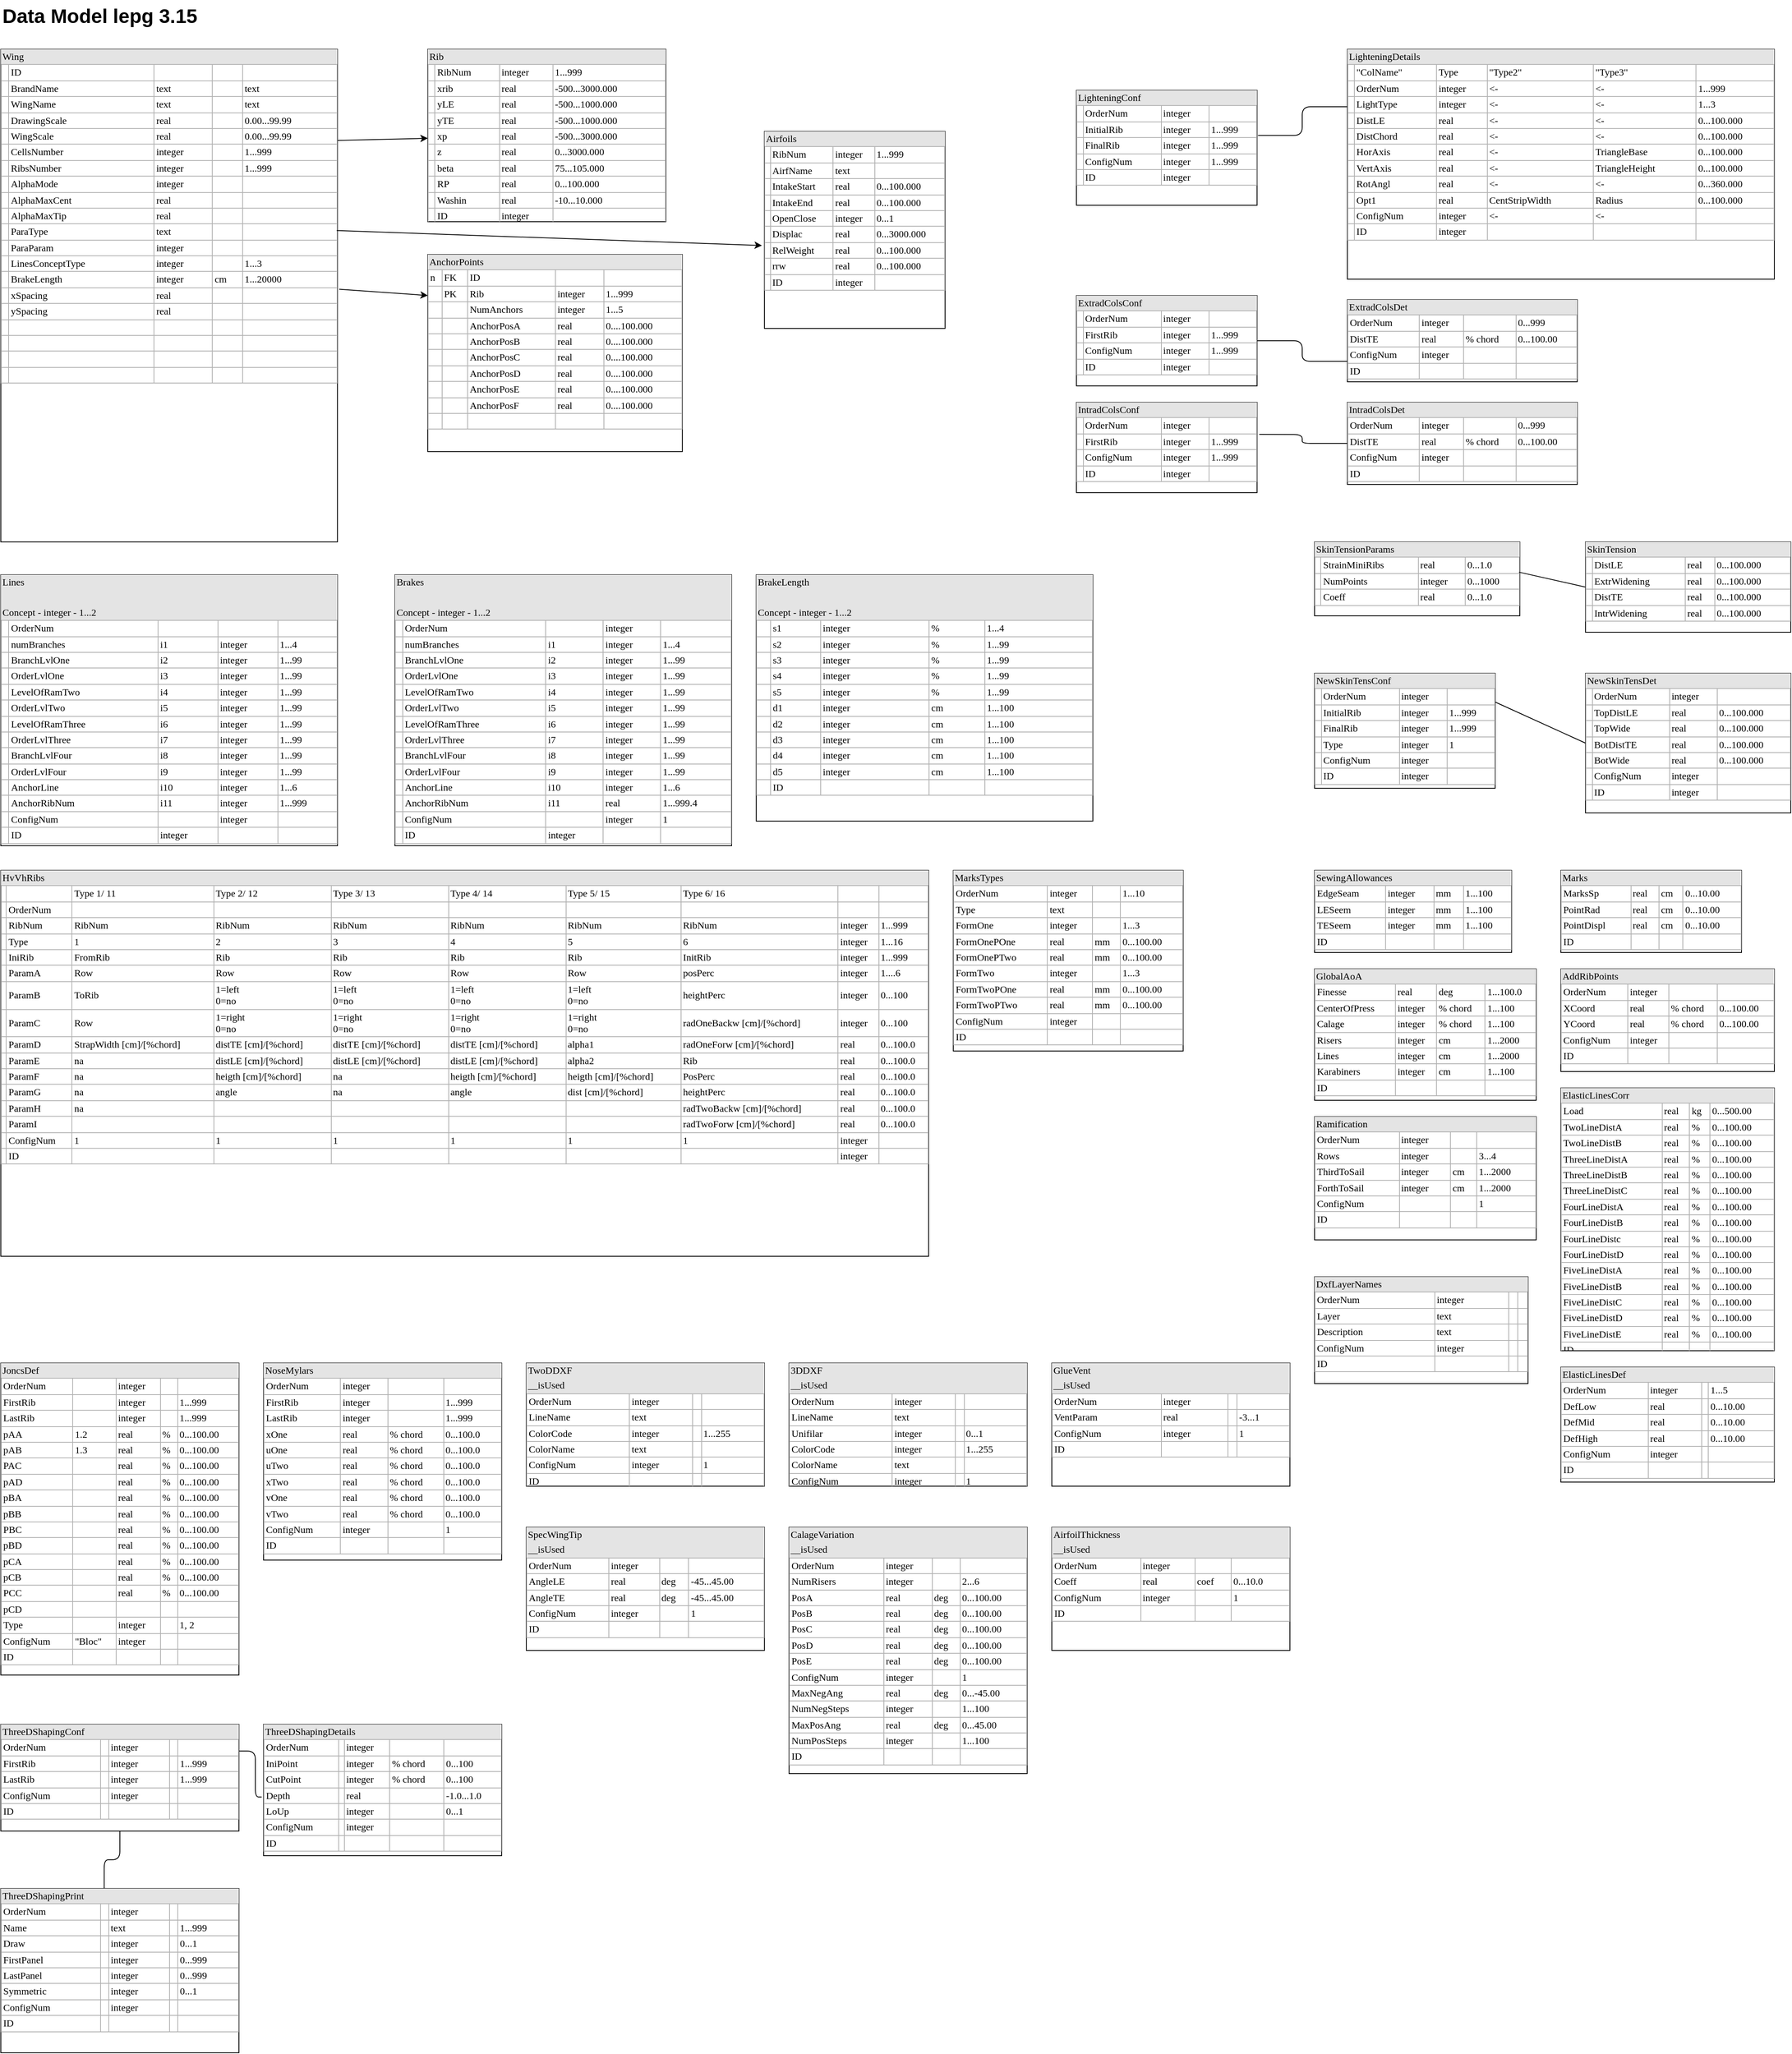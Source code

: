 <mxfile version="14.4.3" type="device"><diagram name="Page-1" id="2ca16b54-16f6-2749-3443-fa8db7711227"><mxGraphModel dx="1460" dy="900" grid="1" gridSize="10" guides="1" tooltips="1" connect="1" arrows="1" fold="1" page="1" pageScale="1" pageWidth="2336" pageHeight="1654" background="#ffffff" math="0" shadow="0"><root><mxCell id="0"/><mxCell id="1" parent="0"/><mxCell id="2ed32ef02a7f4228-5" value="&lt;div style=&quot;box-sizing: border-box ; width: 100% ; background: #e4e4e4 ; padding: 2px&quot;&gt;Wing&lt;/div&gt;&lt;table style=&quot;width: 100% ; font-size: 1em ; border: 1px solid rgb(179 , 179 , 179) ; border-collapse: collapse&quot; cellpadding=&quot;2&quot; cellspacing=&quot;0&quot; border=&quot;1&quot;&gt;&lt;tbody&gt;&lt;tr&gt;&lt;td style=&quot;border-collapse: collapse&quot;&gt;&lt;br&gt;&lt;/td&gt;&lt;td&gt;ID&lt;/td&gt;&lt;td&gt;&lt;br&gt;&lt;/td&gt;&lt;td&gt;&lt;br&gt;&lt;/td&gt;&lt;td&gt;&lt;br&gt;&lt;/td&gt;&lt;/tr&gt;&lt;tr&gt;&lt;td style=&quot;border-collapse: collapse&quot;&gt;&lt;br&gt;&lt;/td&gt;&lt;td&gt;BrandName&lt;/td&gt;&lt;td&gt;text&lt;/td&gt;&lt;td&gt;&lt;br&gt;&lt;/td&gt;&lt;td&gt;text&lt;/td&gt;&lt;/tr&gt;&lt;tr&gt;&lt;td&gt;&lt;br&gt;&lt;/td&gt;&lt;td&gt;WingName&lt;/td&gt;&lt;td&gt;text&lt;/td&gt;&lt;td&gt;&lt;br&gt;&lt;/td&gt;&lt;td&gt;text&lt;/td&gt;&lt;/tr&gt;&lt;tr&gt;&lt;td&gt;&lt;br&gt;&lt;/td&gt;&lt;td&gt;DrawingScale&lt;/td&gt;&lt;td&gt;real&lt;/td&gt;&lt;td&gt;&lt;br&gt;&lt;/td&gt;&lt;td&gt;0.00...99.99&lt;/td&gt;&lt;/tr&gt;&lt;tr&gt;&lt;td&gt;&lt;br&gt;&lt;/td&gt;&lt;td&gt;WingScale&lt;/td&gt;&lt;td&gt;real&lt;/td&gt;&lt;td&gt;&lt;br&gt;&lt;/td&gt;&lt;td&gt;0.00...99.99&lt;/td&gt;&lt;/tr&gt;&lt;tr&gt;&lt;td&gt;&lt;br&gt;&lt;/td&gt;&lt;td&gt;CellsNumber&lt;/td&gt;&lt;td&gt;integer&lt;/td&gt;&lt;td&gt;&lt;br&gt;&lt;/td&gt;&lt;td&gt;1...999&lt;/td&gt;&lt;/tr&gt;&lt;tr&gt;&lt;td&gt;&lt;br&gt;&lt;/td&gt;&lt;td&gt;RibsNumber&lt;/td&gt;&lt;td&gt;integer&lt;/td&gt;&lt;td&gt;&lt;br&gt;&lt;/td&gt;&lt;td&gt;1...999&lt;/td&gt;&lt;/tr&gt;&lt;tr&gt;&lt;td&gt;&lt;br&gt;&lt;/td&gt;&lt;td&gt;AlphaMode&lt;/td&gt;&lt;td&gt;integer&lt;/td&gt;&lt;td&gt;&lt;br&gt;&lt;/td&gt;&lt;td&gt;&lt;br&gt;&lt;/td&gt;&lt;/tr&gt;&lt;tr&gt;&lt;td&gt;&lt;br&gt;&lt;/td&gt;&lt;td&gt;AlphaMaxCent&lt;/td&gt;&lt;td&gt;real&lt;/td&gt;&lt;td&gt;&lt;br&gt;&lt;/td&gt;&lt;td&gt;&lt;br&gt;&lt;/td&gt;&lt;/tr&gt;&lt;tr&gt;&lt;td&gt;&lt;br&gt;&lt;/td&gt;&lt;td&gt;AlphaMaxTip&lt;/td&gt;&lt;td&gt;real&lt;/td&gt;&lt;td&gt;&lt;br&gt;&lt;/td&gt;&lt;td&gt;&lt;br&gt;&lt;/td&gt;&lt;/tr&gt;&lt;tr&gt;&lt;td&gt;&lt;br&gt;&lt;/td&gt;&lt;td&gt;ParaType&lt;/td&gt;&lt;td&gt;text&lt;/td&gt;&lt;td&gt;&lt;br&gt;&lt;/td&gt;&lt;td&gt;&lt;br&gt;&lt;/td&gt;&lt;/tr&gt;&lt;tr&gt;&lt;td&gt;&lt;br&gt;&lt;/td&gt;&lt;td&gt;ParaParam&lt;/td&gt;&lt;td&gt;integer&lt;/td&gt;&lt;td&gt;&lt;br&gt;&lt;/td&gt;&lt;td&gt;&lt;br&gt;&lt;/td&gt;&lt;/tr&gt;&lt;tr&gt;&lt;td&gt;&lt;br&gt;&lt;/td&gt;&lt;td&gt;LinesConceptType&lt;/td&gt;&lt;td&gt;integer&lt;/td&gt;&lt;td&gt;&lt;br&gt;&lt;/td&gt;&lt;td&gt;1...3&lt;/td&gt;&lt;/tr&gt;&lt;tr&gt;&lt;td&gt;&lt;br&gt;&lt;/td&gt;&lt;td&gt;BrakeLength&lt;/td&gt;&lt;td&gt;integer&lt;/td&gt;&lt;td&gt;cm&lt;/td&gt;&lt;td&gt;1...20000&lt;/td&gt;&lt;/tr&gt;&lt;tr&gt;&lt;td&gt;&lt;br&gt;&lt;/td&gt;&lt;td&gt;xSpacing&lt;/td&gt;&lt;td&gt;real&lt;/td&gt;&lt;td&gt;&lt;br&gt;&lt;/td&gt;&lt;td&gt;&lt;br&gt;&lt;/td&gt;&lt;/tr&gt;&lt;tr&gt;&lt;td&gt;&lt;br&gt;&lt;/td&gt;&lt;td&gt;ySpacing&lt;/td&gt;&lt;td&gt;real&lt;/td&gt;&lt;td&gt;&lt;br&gt;&lt;/td&gt;&lt;td&gt;&lt;br&gt;&lt;/td&gt;&lt;/tr&gt;&lt;tr&gt;&lt;td&gt;&lt;br&gt;&lt;/td&gt;&lt;td&gt;&lt;/td&gt;&lt;td&gt;&lt;/td&gt;&lt;td&gt;&lt;/td&gt;&lt;td&gt;&lt;/td&gt;&lt;/tr&gt;&lt;tr&gt;&lt;td&gt;&lt;br&gt;&lt;/td&gt;&lt;td&gt;&lt;br&gt;&lt;/td&gt;&lt;td&gt;&lt;br&gt;&lt;/td&gt;&lt;td&gt;&lt;br&gt;&lt;/td&gt;&lt;td&gt;&lt;br&gt;&lt;/td&gt;&lt;/tr&gt;&lt;tr&gt;&lt;td&gt;&lt;br&gt;&lt;/td&gt;&lt;td&gt;&lt;br&gt;&lt;/td&gt;&lt;td&gt;&lt;br&gt;&lt;/td&gt;&lt;td&gt;&lt;br&gt;&lt;/td&gt;&lt;td&gt;&lt;br&gt;&lt;/td&gt;&lt;/tr&gt;&lt;tr&gt;&lt;td&gt;&lt;br&gt;&lt;/td&gt;&lt;td&gt;&lt;br&gt;&lt;/td&gt;&lt;td&gt;&lt;br&gt;&lt;/td&gt;&lt;td&gt;&lt;br&gt;&lt;/td&gt;&lt;td&gt;&lt;br&gt;&lt;/td&gt;&lt;/tr&gt;&lt;/tbody&gt;&lt;/table&gt;" style="verticalAlign=top;align=left;overflow=fill;html=1;rounded=0;shadow=0;comic=0;labelBackgroundColor=none;strokeWidth=1;fontFamily=Verdana;fontSize=12" parent="1" vertex="1"><mxGeometry x="80" y="80" width="410" height="600" as="geometry"/></mxCell><mxCell id="nXG0brTzw-l25DvlrZeB-1" value="&lt;div style=&quot;box-sizing: border-box ; width: 100% ; background: #e4e4e4 ; padding: 2px&quot;&gt;Rib&lt;/div&gt;&lt;table style=&quot;width: 100% ; font-size: 1em ; border: 1px solid rgb(179 , 179 , 179) ; border-collapse: collapse&quot; cellpadding=&quot;2&quot; cellspacing=&quot;0&quot; border=&quot;1&quot;&gt;&lt;tbody&gt;&lt;tr&gt;&lt;td&gt;&lt;br&gt;&lt;/td&gt;&lt;td&gt;RibNum&lt;/td&gt;&lt;td&gt;integer&lt;/td&gt;&lt;td&gt;1...999&lt;/td&gt;&lt;/tr&gt;&lt;tr&gt;&lt;td&gt;&lt;/td&gt;&lt;td&gt;xrib&lt;/td&gt;&lt;td&gt;real&lt;/td&gt;&lt;td&gt;-500...3000.000&lt;/td&gt;&lt;/tr&gt;&lt;tr&gt;&lt;td&gt;&lt;br&gt;&lt;/td&gt;&lt;td&gt;yLE&lt;/td&gt;&lt;td&gt;real&lt;/td&gt;&lt;td&gt;-500...1000.000&lt;/td&gt;&lt;/tr&gt;&lt;tr&gt;&lt;td&gt;&lt;br&gt;&lt;/td&gt;&lt;td&gt;yTE&lt;/td&gt;&lt;td&gt;real&lt;/td&gt;&lt;td&gt;-500...1000.000&lt;/td&gt;&lt;/tr&gt;&lt;tr&gt;&lt;td&gt;&lt;br&gt;&lt;/td&gt;&lt;td&gt;xp&lt;/td&gt;&lt;td&gt;real&lt;/td&gt;&lt;td&gt;-500...3000.000&lt;/td&gt;&lt;/tr&gt;&lt;tr&gt;&lt;td&gt;&lt;br&gt;&lt;/td&gt;&lt;td&gt;z&lt;/td&gt;&lt;td&gt;real&lt;/td&gt;&lt;td&gt;0...3000.000&lt;/td&gt;&lt;/tr&gt;&lt;tr&gt;&lt;td&gt;&lt;br&gt;&lt;/td&gt;&lt;td&gt;beta&lt;/td&gt;&lt;td&gt;real&lt;/td&gt;&lt;td&gt;75...105.000&lt;/td&gt;&lt;/tr&gt;&lt;tr&gt;&lt;td&gt;&lt;br&gt;&lt;/td&gt;&lt;td&gt;RP&lt;/td&gt;&lt;td&gt;real&lt;/td&gt;&lt;td&gt;0...100.000&lt;/td&gt;&lt;/tr&gt;&lt;tr&gt;&lt;td&gt;&lt;br&gt;&lt;/td&gt;&lt;td&gt;Washin&lt;/td&gt;&lt;td&gt;real&lt;/td&gt;&lt;td&gt;-10...10.000&lt;/td&gt;&lt;/tr&gt;&lt;tr&gt;&lt;td&gt;&lt;br&gt;&lt;/td&gt;&lt;td&gt;ID&lt;/td&gt;&lt;td&gt;integer&lt;/td&gt;&lt;td&gt;&lt;br&gt;&lt;/td&gt;&lt;/tr&gt;&lt;/tbody&gt;&lt;/table&gt;" style="verticalAlign=top;align=left;overflow=fill;html=1;rounded=0;shadow=0;comic=0;labelBackgroundColor=none;strokeWidth=1;fontFamily=Verdana;fontSize=12" parent="1" vertex="1"><mxGeometry x="600" y="80" width="290" height="210" as="geometry"/></mxCell><mxCell id="EcmEdIu4h6Mnn0-IP6D9-1" value="&lt;div style=&quot;box-sizing: border-box ; width: 100% ; background: #e4e4e4 ; padding: 2px&quot;&gt;Airfoils&lt;/div&gt;&lt;table style=&quot;width: 100% ; font-size: 1em ; border: 1px solid rgb(179 , 179 , 179) ; border-collapse: collapse&quot; cellpadding=&quot;2&quot; cellspacing=&quot;0&quot; border=&quot;1&quot;&gt;&lt;tbody&gt;&lt;tr&gt;&lt;td&gt;&lt;br&gt;&lt;/td&gt;&lt;td&gt;RibNum&lt;/td&gt;&lt;td&gt;integer&lt;/td&gt;&lt;td&gt;1...999&lt;/td&gt;&lt;/tr&gt;&lt;tr&gt;&lt;td&gt;&lt;br&gt;&lt;/td&gt;&lt;td&gt;AirfName&lt;/td&gt;&lt;td&gt;text&lt;/td&gt;&lt;td&gt;&lt;br&gt;&lt;/td&gt;&lt;/tr&gt;&lt;tr&gt;&lt;td&gt;&lt;br&gt;&lt;/td&gt;&lt;td&gt;IntakeStart&lt;/td&gt;&lt;td&gt;real&lt;/td&gt;&lt;td&gt;0...100.000&lt;/td&gt;&lt;/tr&gt;&lt;tr&gt;&lt;td&gt;&lt;br&gt;&lt;/td&gt;&lt;td&gt;IntakeEnd&lt;/td&gt;&lt;td&gt;real&lt;/td&gt;&lt;td&gt;0...100.000&lt;/td&gt;&lt;/tr&gt;&lt;tr&gt;&lt;td&gt;&lt;br&gt;&lt;/td&gt;&lt;td&gt;OpenClose&lt;/td&gt;&lt;td&gt;integer&lt;/td&gt;&lt;td&gt;0...1&lt;/td&gt;&lt;/tr&gt;&lt;tr&gt;&lt;td&gt;&lt;br&gt;&lt;/td&gt;&lt;td&gt;Displac&lt;/td&gt;&lt;td&gt;real&lt;/td&gt;&lt;td&gt;0...3000.000&lt;/td&gt;&lt;/tr&gt;&lt;tr&gt;&lt;td&gt;&lt;br&gt;&lt;/td&gt;&lt;td&gt;RelWeight&lt;/td&gt;&lt;td&gt;real&lt;/td&gt;&lt;td&gt;0...100.000&lt;/td&gt;&lt;/tr&gt;&lt;tr&gt;&lt;td&gt;&lt;br&gt;&lt;/td&gt;&lt;td&gt;rrw&lt;/td&gt;&lt;td&gt;real&lt;/td&gt;&lt;td&gt;0...100.000&lt;/td&gt;&lt;/tr&gt;&lt;tr&gt;&lt;td&gt;&lt;br&gt;&lt;/td&gt;&lt;td&gt;ID&lt;/td&gt;&lt;td&gt;integer&lt;/td&gt;&lt;td&gt;&lt;br&gt;&lt;/td&gt;&lt;/tr&gt;&lt;/tbody&gt;&lt;/table&gt;" style="verticalAlign=top;align=left;overflow=fill;html=1;rounded=0;shadow=0;comic=0;labelBackgroundColor=none;strokeWidth=1;fontFamily=Verdana;fontSize=12" parent="1" vertex="1"><mxGeometry x="1010" y="180" width="220" height="240" as="geometry"/></mxCell><mxCell id="EcmEdIu4h6Mnn0-IP6D9-3" value="&lt;div style=&quot;box-sizing: border-box ; width: 100% ; background: #e4e4e4 ; padding: 2px&quot;&gt;AnchorPoints&lt;/div&gt;&lt;table style=&quot;width: 100% ; font-size: 1em ; border: 1px solid rgb(179 , 179 , 179) ; border-collapse: collapse&quot; cellpadding=&quot;2&quot; cellspacing=&quot;0&quot; border=&quot;1&quot;&gt;&lt;tbody&gt;&lt;tr&gt;&lt;td&gt;n&lt;/td&gt;&lt;td style=&quot;border-collapse: collapse&quot;&gt;FK&lt;/td&gt;&lt;td&gt;ID&lt;/td&gt;&lt;td&gt;&lt;/td&gt;&lt;td&gt;&lt;br&gt;&lt;/td&gt;&lt;/tr&gt;&lt;tr&gt;&lt;td&gt;&lt;br&gt;&lt;/td&gt;&lt;td&gt;PK&lt;/td&gt;&lt;td&gt;Rib&lt;/td&gt;&lt;td&gt;integer&lt;/td&gt;&lt;td&gt;1...999&lt;/td&gt;&lt;/tr&gt;&lt;tr&gt;&lt;td&gt;&lt;br&gt;&lt;/td&gt;&lt;td&gt;&lt;/td&gt;&lt;td&gt;NumAnchors&lt;/td&gt;&lt;td&gt;integer&lt;/td&gt;&lt;td&gt;1...5&lt;/td&gt;&lt;/tr&gt;&lt;tr&gt;&lt;td&gt;&lt;br&gt;&lt;/td&gt;&lt;td&gt;&lt;br&gt;&lt;/td&gt;&lt;td&gt;AnchorPosA&lt;/td&gt;&lt;td&gt;real&lt;/td&gt;&lt;td&gt;0....100.000&lt;/td&gt;&lt;/tr&gt;&lt;tr&gt;&lt;td&gt;&lt;br&gt;&lt;/td&gt;&lt;td&gt;&lt;br&gt;&lt;/td&gt;&lt;td&gt;AnchorPosB&lt;/td&gt;&lt;td&gt;real&lt;/td&gt;&lt;td&gt;0....100.000&lt;br&gt;&lt;/td&gt;&lt;/tr&gt;&lt;tr&gt;&lt;td&gt;&lt;br&gt;&lt;/td&gt;&lt;td&gt;&lt;br&gt;&lt;/td&gt;&lt;td&gt;AnchorPosC&lt;br&gt;&lt;/td&gt;&lt;td&gt;real&lt;/td&gt;&lt;td&gt;0....100.000&lt;br&gt;&lt;/td&gt;&lt;/tr&gt;&lt;tr&gt;&lt;td&gt;&lt;br&gt;&lt;/td&gt;&lt;td&gt;&lt;br&gt;&lt;/td&gt;&lt;td&gt;AnchorPosD&lt;br&gt;&lt;/td&gt;&lt;td&gt;real&lt;/td&gt;&lt;td&gt;0....100.000&lt;br&gt;&lt;/td&gt;&lt;/tr&gt;&lt;tr&gt;&lt;td&gt;&lt;br&gt;&lt;/td&gt;&lt;td&gt;&lt;br&gt;&lt;/td&gt;&lt;td&gt;AnchorPosE&lt;br&gt;&lt;/td&gt;&lt;td&gt;real&lt;/td&gt;&lt;td&gt;0....100.000&lt;br&gt;&lt;/td&gt;&lt;/tr&gt;&lt;tr&gt;&lt;td&gt;&lt;br&gt;&lt;/td&gt;&lt;td&gt;&lt;br&gt;&lt;/td&gt;&lt;td&gt;AnchorPosF&lt;br&gt;&lt;/td&gt;&lt;td&gt;real&lt;/td&gt;&lt;td&gt;0....100.000&lt;br&gt;&lt;/td&gt;&lt;/tr&gt;&lt;tr&gt;&lt;td&gt;&lt;br&gt;&lt;/td&gt;&lt;td&gt;&lt;br&gt;&lt;/td&gt;&lt;td&gt;&lt;br&gt;&lt;/td&gt;&lt;td&gt;&lt;br&gt;&lt;/td&gt;&lt;td&gt;&lt;br&gt;&lt;/td&gt;&lt;/tr&gt;&lt;/tbody&gt;&lt;/table&gt;" style="verticalAlign=top;align=left;overflow=fill;html=1;rounded=0;shadow=0;comic=0;labelBackgroundColor=none;strokeWidth=1;fontFamily=Verdana;fontSize=12" parent="1" vertex="1"><mxGeometry x="600" y="330" width="310" height="240" as="geometry"/></mxCell><mxCell id="EcmEdIu4h6Mnn0-IP6D9-4" value="&lt;div style=&quot;box-sizing: border-box ; width: 100% ; background: #e4e4e4 ; padding: 2px&quot;&gt;LighteningConf&lt;/div&gt;&lt;table style=&quot;width: 100% ; font-size: 1em ; border: 1px solid rgb(179 , 179 , 179) ; border-collapse: collapse&quot; cellpadding=&quot;2&quot; cellspacing=&quot;0&quot; border=&quot;1&quot;&gt;&lt;tbody&gt;&lt;tr&gt;&lt;td&gt;&lt;br&gt;&lt;/td&gt;&lt;td&gt;OrderNum&lt;/td&gt;&lt;td&gt;integer&lt;/td&gt;&lt;td&gt;&lt;br&gt;&lt;/td&gt;&lt;/tr&gt;&lt;tr&gt;&lt;td&gt;&lt;br&gt;&lt;/td&gt;&lt;td&gt;InitialRib&lt;/td&gt;&lt;td&gt;integer&lt;/td&gt;&lt;td&gt;1...999&lt;/td&gt;&lt;/tr&gt;&lt;tr&gt;&lt;td&gt;&lt;br&gt;&lt;/td&gt;&lt;td&gt;FinalRib&lt;/td&gt;&lt;td&gt;integer&lt;/td&gt;&lt;td&gt;1...999&lt;/td&gt;&lt;/tr&gt;&lt;tr&gt;&lt;td&gt;&lt;br&gt;&lt;/td&gt;&lt;td&gt;ConfigNum&lt;br&gt;&lt;/td&gt;&lt;td&gt;integer&lt;br&gt;&lt;/td&gt;&lt;td&gt;1...999&lt;br&gt;&lt;/td&gt;&lt;/tr&gt;&lt;tr&gt;&lt;td&gt;&lt;br&gt;&lt;/td&gt;&lt;td&gt;ID&lt;/td&gt;&lt;td&gt;integer&lt;/td&gt;&lt;td&gt;&lt;br&gt;&lt;/td&gt;&lt;/tr&gt;&lt;/tbody&gt;&lt;/table&gt;" style="verticalAlign=top;align=left;overflow=fill;html=1;rounded=0;shadow=0;comic=0;labelBackgroundColor=none;strokeWidth=1;fontFamily=Verdana;fontSize=12" parent="1" vertex="1"><mxGeometry x="1390" y="130" width="220" height="140" as="geometry"/></mxCell><mxCell id="EcmEdIu4h6Mnn0-IP6D9-5" value="&lt;div style=&quot;box-sizing: border-box ; width: 100% ; background: #e4e4e4 ; padding: 2px&quot;&gt;LighteningDetails&lt;/div&gt;&lt;table style=&quot;width: 100% ; font-size: 1em ; border: 1px solid rgb(179 , 179 , 179) ; border-collapse: collapse&quot; cellpadding=&quot;2&quot; cellspacing=&quot;0&quot; border=&quot;1&quot;&gt;&lt;tbody&gt;&lt;tr&gt;&lt;td&gt;&lt;br&gt;&lt;/td&gt;&lt;td&gt;&quot;ColName&quot;&lt;/td&gt;&lt;td&gt;Type&lt;/td&gt;&lt;td&gt;&quot;Type2&quot;&lt;/td&gt;&lt;td&gt;&quot;Type3&quot;&lt;/td&gt;&lt;td&gt;&lt;br&gt;&lt;/td&gt;&lt;/tr&gt;&lt;tr&gt;&lt;td&gt;&lt;br&gt;&lt;/td&gt;&lt;td&gt;OrderNum&lt;br&gt;&lt;/td&gt;&lt;td&gt;integer&lt;/td&gt;&lt;td&gt;&amp;lt;-&lt;br&gt;&lt;/td&gt;&lt;td&gt;&amp;lt;-&lt;br&gt;&lt;/td&gt;&lt;td&gt;1...999&lt;/td&gt;&lt;/tr&gt;&lt;tr&gt;&lt;td&gt;&lt;br&gt;&lt;/td&gt;&lt;td&gt;LightType&lt;br&gt;&lt;/td&gt;&lt;td&gt;integer&lt;/td&gt;&lt;td&gt;&amp;lt;-&lt;br&gt;&lt;/td&gt;&lt;td&gt;&amp;lt;-&lt;br&gt;&lt;/td&gt;&lt;td&gt;1...3&lt;/td&gt;&lt;/tr&gt;&lt;tr&gt;&lt;td&gt;&lt;br&gt;&lt;/td&gt;&lt;td&gt;DistLE&lt;br&gt;&lt;/td&gt;&lt;td&gt;real&lt;/td&gt;&lt;td&gt;&amp;lt;-&lt;br&gt;&lt;/td&gt;&lt;td&gt;&amp;lt;-&lt;br&gt;&lt;/td&gt;&lt;td&gt;0...100.000&lt;/td&gt;&lt;/tr&gt;&lt;tr&gt;&lt;td&gt;&lt;br&gt;&lt;/td&gt;&lt;td&gt;DistChord&lt;br&gt;&lt;/td&gt;&lt;td&gt;real&lt;/td&gt;&lt;td&gt;&amp;lt;-&lt;br&gt;&lt;/td&gt;&lt;td&gt;&amp;lt;-&lt;br&gt;&lt;/td&gt;&lt;td&gt;0...100.000&lt;br&gt;&lt;/td&gt;&lt;/tr&gt;&lt;tr&gt;&lt;td&gt;&lt;br&gt;&lt;/td&gt;&lt;td&gt;HorAxis&lt;br&gt;&lt;/td&gt;&lt;td&gt;real&lt;/td&gt;&lt;td&gt;&amp;lt;-&lt;br&gt;&lt;/td&gt;&lt;td&gt;TriangleBase&lt;/td&gt;&lt;td&gt;0...100.000&lt;br&gt;&lt;/td&gt;&lt;/tr&gt;&lt;tr&gt;&lt;td&gt;&lt;br&gt;&lt;/td&gt;&lt;td&gt;VertAxis&lt;br&gt;&lt;/td&gt;&lt;td&gt;real&lt;/td&gt;&lt;td&gt;&amp;lt;-&lt;br&gt;&lt;/td&gt;&lt;td&gt;TriangleHeight&lt;/td&gt;&lt;td&gt;0...100.000&lt;br&gt;&lt;/td&gt;&lt;/tr&gt;&lt;tr&gt;&lt;td&gt;&lt;br&gt;&lt;/td&gt;&lt;td&gt;RotAngl&lt;br&gt;&lt;/td&gt;&lt;td&gt;real&lt;br&gt;&lt;/td&gt;&lt;td&gt;&amp;lt;-&lt;br&gt;&lt;/td&gt;&lt;td&gt;&amp;lt;-&lt;br&gt;&lt;/td&gt;&lt;td&gt;0...360.000&lt;/td&gt;&lt;/tr&gt;&lt;tr&gt;&lt;td&gt;&lt;br&gt;&lt;/td&gt;&lt;td&gt;Opt1&lt;/td&gt;&lt;td&gt;real&lt;br&gt;&lt;/td&gt;&lt;td&gt;CentStripWidth&lt;/td&gt;&lt;td&gt;Radius&lt;/td&gt;&lt;td&gt;0...100.000&lt;br&gt;&lt;/td&gt;&lt;/tr&gt;&lt;tr&gt;&lt;td&gt;&lt;br&gt;&lt;/td&gt;&lt;td&gt;ConfigNum&lt;br&gt;&lt;/td&gt;&lt;td&gt;integer&lt;br&gt;&lt;/td&gt;&lt;td&gt;&amp;lt;-&lt;/td&gt;&lt;td&gt;&amp;lt;-&lt;/td&gt;&lt;td&gt;&lt;br&gt;&lt;/td&gt;&lt;/tr&gt;&lt;tr&gt;&lt;td&gt;&lt;br&gt;&lt;/td&gt;&lt;td&gt;ID&lt;/td&gt;&lt;td&gt;integer&lt;/td&gt;&lt;td&gt;&lt;br&gt;&lt;/td&gt;&lt;td&gt;&lt;br&gt;&lt;/td&gt;&lt;td&gt;&lt;br&gt;&lt;/td&gt;&lt;/tr&gt;&lt;/tbody&gt;&lt;/table&gt;" style="verticalAlign=top;align=left;overflow=fill;html=1;rounded=0;shadow=0;comic=0;labelBackgroundColor=none;strokeWidth=1;fontFamily=Verdana;fontSize=12" parent="1" vertex="1"><mxGeometry x="1720" y="80" width="520" height="280" as="geometry"/></mxCell><mxCell id="EcmEdIu4h6Mnn0-IP6D9-6" style="edgeStyle=orthogonalEdgeStyle;rounded=1;orthogonalLoop=1;jettySize=auto;html=1;exitX=1.005;exitY=0.392;exitDx=0;exitDy=0;entryX=0;entryY=0.25;entryDx=0;entryDy=0;endArrow=none;endFill=0;exitPerimeter=0;" parent="1" source="EcmEdIu4h6Mnn0-IP6D9-4" target="EcmEdIu4h6Mnn0-IP6D9-5" edge="1"><mxGeometry relative="1" as="geometry"><mxPoint x="723.96" y="621.46" as="sourcePoint"/><mxPoint x="1000" y="898.54" as="targetPoint"/></mxGeometry></mxCell><mxCell id="EcmEdIu4h6Mnn0-IP6D9-7" value="&lt;div style=&quot;box-sizing: border-box ; width: 100% ; background: #e4e4e4 ; padding: 2px&quot;&gt;SkinTension&lt;/div&gt;&lt;table style=&quot;width: 100% ; font-size: 1em ; border: 1px solid rgb(179 , 179 , 179) ; border-collapse: collapse&quot; cellpadding=&quot;2&quot; cellspacing=&quot;0&quot; border=&quot;1&quot;&gt;&lt;tbody&gt;&lt;tr&gt;&lt;td&gt;&lt;br&gt;&lt;/td&gt;&lt;td&gt;DistLE&lt;/td&gt;&lt;td&gt;real&lt;/td&gt;&lt;td&gt;0...100.000&lt;/td&gt;&lt;/tr&gt;&lt;tr&gt;&lt;td&gt;&lt;br&gt;&lt;/td&gt;&lt;td&gt;ExtrWidening&lt;/td&gt;&lt;td&gt;real&lt;/td&gt;&lt;td&gt;0...100.000&lt;br&gt;&lt;/td&gt;&lt;/tr&gt;&lt;tr&gt;&lt;td&gt;&lt;br&gt;&lt;/td&gt;&lt;td&gt;DistTE&lt;/td&gt;&lt;td&gt;real&lt;/td&gt;&lt;td&gt;0...100.000&lt;br&gt;&lt;/td&gt;&lt;/tr&gt;&lt;tr&gt;&lt;td&gt;&lt;br&gt;&lt;/td&gt;&lt;td&gt;IntrWidening&lt;/td&gt;&lt;td&gt;real&lt;/td&gt;&lt;td&gt;0...100.000&lt;br&gt;&lt;/td&gt;&lt;/tr&gt;&lt;/tbody&gt;&lt;/table&gt;" style="verticalAlign=top;align=left;overflow=fill;html=1;rounded=0;shadow=0;comic=0;labelBackgroundColor=none;strokeWidth=1;fontFamily=Verdana;fontSize=12" parent="1" vertex="1"><mxGeometry x="2010" y="680" width="250" height="110" as="geometry"/></mxCell><mxCell id="EcmEdIu4h6Mnn0-IP6D9-8" value="&lt;div style=&quot;box-sizing: border-box ; width: 100% ; background: #e4e4e4 ; padding: 2px&quot;&gt;SewingAllowances&lt;/div&gt;&lt;table style=&quot;width: 100% ; font-size: 1em ; border: 1px solid rgb(179 , 179 , 179) ; border-collapse: collapse&quot; cellpadding=&quot;2&quot; cellspacing=&quot;0&quot; border=&quot;1&quot;&gt;&lt;tbody&gt;&lt;tr&gt;&lt;td&gt;EdgeSeam&lt;/td&gt;&lt;td&gt;integer&lt;/td&gt;&lt;td&gt;mm&lt;/td&gt;&lt;td&gt;1...100&lt;/td&gt;&lt;/tr&gt;&lt;tr&gt;&lt;td&gt;LESeem&lt;/td&gt;&lt;td&gt;integer&lt;/td&gt;&lt;td&gt;mm&lt;/td&gt;&lt;td&gt;1...100&lt;br&gt;&lt;/td&gt;&lt;/tr&gt;&lt;tr&gt;&lt;td&gt;TESeem&lt;/td&gt;&lt;td&gt;integer&lt;/td&gt;&lt;td&gt;mm&lt;/td&gt;&lt;td&gt;1...100&lt;br&gt;&lt;/td&gt;&lt;/tr&gt;&lt;tr&gt;&lt;td&gt;ID&lt;/td&gt;&lt;td&gt;&lt;br&gt;&lt;/td&gt;&lt;td&gt;&lt;br&gt;&lt;/td&gt;&lt;td&gt;&lt;br&gt;&lt;/td&gt;&lt;/tr&gt;&lt;/tbody&gt;&lt;/table&gt;" style="verticalAlign=top;align=left;overflow=fill;html=1;rounded=0;shadow=0;comic=0;labelBackgroundColor=none;strokeWidth=1;fontFamily=Verdana;fontSize=12" parent="1" vertex="1"><mxGeometry x="1680" y="1080" width="240" height="100" as="geometry"/></mxCell><mxCell id="EcmEdIu4h6Mnn0-IP6D9-9" value="Data Model lepg 3.15" style="text;strokeColor=none;fillColor=none;html=1;fontSize=24;fontStyle=1;verticalAlign=middle;align=left;" parent="1" vertex="1"><mxGeometry x="80" y="20" width="790" height="40" as="geometry"/></mxCell><mxCell id="u6xZDYaSeeaBekjnLeH0-4" value="" style="endArrow=classic;html=1;exitX=1.005;exitY=0.487;exitDx=0;exitDy=0;exitPerimeter=0;entryX=0;entryY=0.208;entryDx=0;entryDy=0;entryPerimeter=0;" parent="1" source="2ed32ef02a7f4228-5" target="EcmEdIu4h6Mnn0-IP6D9-3" edge="1"><mxGeometry width="50" height="50" relative="1" as="geometry"><mxPoint x="600" y="410" as="sourcePoint"/><mxPoint x="650" y="360" as="targetPoint"/></mxGeometry></mxCell><mxCell id="u6xZDYaSeeaBekjnLeH0-5" value="" style="endArrow=classic;html=1;exitX=1;exitY=0.185;exitDx=0;exitDy=0;exitPerimeter=0;" parent="1" source="2ed32ef02a7f4228-5" target="nXG0brTzw-l25DvlrZeB-1" edge="1"><mxGeometry width="50" height="50" relative="1" as="geometry"><mxPoint x="502.05" y="382.2" as="sourcePoint"/><mxPoint x="610" y="389.92" as="targetPoint"/></mxGeometry></mxCell><mxCell id="u6xZDYaSeeaBekjnLeH0-6" value="" style="endArrow=classic;html=1;exitX=0.998;exitY=0.368;exitDx=0;exitDy=0;exitPerimeter=0;entryX=-0.014;entryY=0.579;entryDx=0;entryDy=0;entryPerimeter=0;" parent="1" source="2ed32ef02a7f4228-5" target="EcmEdIu4h6Mnn0-IP6D9-1" edge="1"><mxGeometry width="50" height="50" relative="1" as="geometry"><mxPoint x="500" y="201" as="sourcePoint"/><mxPoint x="610" y="198.412" as="targetPoint"/></mxGeometry></mxCell><mxCell id="u6xZDYaSeeaBekjnLeH0-7" value="&lt;div style=&quot;box-sizing: border-box ; width: 100% ; background: #e4e4e4 ; padding: 2px&quot;&gt;SkinTensionParams&lt;/div&gt;&lt;table style=&quot;width: 100% ; font-size: 1em ; border: 1px solid rgb(179 , 179 , 179) ; border-collapse: collapse&quot; cellpadding=&quot;2&quot; cellspacing=&quot;0&quot; border=&quot;1&quot;&gt;&lt;tbody&gt;&lt;tr&gt;&lt;td&gt;&lt;br&gt;&lt;/td&gt;&lt;td&gt;StrainMiniRibs&lt;/td&gt;&lt;td&gt;real&lt;/td&gt;&lt;td&gt;0...1.0&lt;/td&gt;&lt;/tr&gt;&lt;tr&gt;&lt;td&gt;&lt;br&gt;&lt;/td&gt;&lt;td&gt;NumPoints&lt;/td&gt;&lt;td&gt;integer&lt;/td&gt;&lt;td&gt;0...1000&lt;br&gt;&lt;/td&gt;&lt;/tr&gt;&lt;tr&gt;&lt;td&gt;&lt;br&gt;&lt;/td&gt;&lt;td&gt;Coeff&lt;/td&gt;&lt;td&gt;real&lt;/td&gt;&lt;td&gt;0...1.0&lt;br&gt;&lt;/td&gt;&lt;/tr&gt;&lt;/tbody&gt;&lt;/table&gt;" style="verticalAlign=top;align=left;overflow=fill;html=1;rounded=0;shadow=0;comic=0;labelBackgroundColor=none;strokeWidth=1;fontFamily=Verdana;fontSize=12" parent="1" vertex="1"><mxGeometry x="1680" y="680" width="250" height="90" as="geometry"/></mxCell><mxCell id="u6xZDYaSeeaBekjnLeH0-8" value="" style="endArrow=none;html=1;entryX=0;entryY=0.5;entryDx=0;entryDy=0;exitX=0.996;exitY=0.409;exitDx=0;exitDy=0;exitPerimeter=0;" parent="1" source="u6xZDYaSeeaBekjnLeH0-7" target="EcmEdIu4h6Mnn0-IP6D9-7" edge="1"><mxGeometry width="50" height="50" relative="1" as="geometry"><mxPoint x="1650" y="770" as="sourcePoint"/><mxPoint x="1700" y="720" as="targetPoint"/></mxGeometry></mxCell><mxCell id="nt20Kzi09bF5ycrlA2Nx-1" value="&lt;div style=&quot;box-sizing: border-box ; width: 100% ; background: #e4e4e4 ; padding: 2px&quot;&gt;Marks&lt;/div&gt;&lt;table style=&quot;width: 100% ; font-size: 1em ; border: 1px solid rgb(179 , 179 , 179) ; border-collapse: collapse&quot; cellpadding=&quot;2&quot; cellspacing=&quot;0&quot; border=&quot;1&quot;&gt;&lt;tbody&gt;&lt;tr&gt;&lt;td&gt;MarksSp&lt;/td&gt;&lt;td&gt;real&lt;br&gt;&lt;/td&gt;&lt;td&gt;cm&lt;/td&gt;&lt;td&gt;0...10.00&lt;/td&gt;&lt;/tr&gt;&lt;tr&gt;&lt;td&gt;PointRad&lt;/td&gt;&lt;td&gt;real&lt;br&gt;&lt;/td&gt;&lt;td&gt;cm&lt;/td&gt;&lt;td&gt;0...10.00&lt;br&gt;&lt;/td&gt;&lt;/tr&gt;&lt;tr&gt;&lt;td&gt;PointDispl&lt;/td&gt;&lt;td&gt;real&lt;br&gt;&lt;/td&gt;&lt;td&gt;cm&lt;/td&gt;&lt;td&gt;0...10.00&lt;br&gt;&lt;/td&gt;&lt;/tr&gt;&lt;tr&gt;&lt;td&gt;ID&lt;/td&gt;&lt;td&gt;&lt;br&gt;&lt;/td&gt;&lt;td&gt;&lt;br&gt;&lt;/td&gt;&lt;td&gt;&lt;br&gt;&lt;/td&gt;&lt;/tr&gt;&lt;/tbody&gt;&lt;/table&gt;" style="verticalAlign=top;align=left;overflow=fill;html=1;rounded=0;shadow=0;comic=0;labelBackgroundColor=none;strokeWidth=1;fontFamily=Verdana;fontSize=12" parent="1" vertex="1"><mxGeometry x="1980" y="1080" width="220" height="100" as="geometry"/></mxCell><mxCell id="lRmo21mKEQEdMFO5At_f-1" value="&lt;div style=&quot;box-sizing: border-box ; width: 100% ; background: #e4e4e4 ; padding: 2px&quot;&gt;GlobalAoA&lt;/div&gt;&lt;table style=&quot;width: 100% ; font-size: 1em ; border: 1px solid rgb(179 , 179 , 179) ; border-collapse: collapse&quot; cellpadding=&quot;2&quot; cellspacing=&quot;0&quot; border=&quot;1&quot;&gt;&lt;tbody&gt;&lt;tr&gt;&lt;td&gt;Finesse&lt;/td&gt;&lt;td&gt;real&lt;/td&gt;&lt;td&gt;deg&lt;/td&gt;&lt;td&gt;1...100.0&lt;/td&gt;&lt;/tr&gt;&lt;tr&gt;&lt;td&gt;CenterOfPress&lt;/td&gt;&lt;td&gt;integer&lt;/td&gt;&lt;td&gt;% chord&lt;/td&gt;&lt;td&gt;1...100&lt;br&gt;&lt;/td&gt;&lt;/tr&gt;&lt;tr&gt;&lt;td&gt;Calage&lt;/td&gt;&lt;td&gt;integer&lt;/td&gt;&lt;td&gt;% chord&lt;br&gt;&lt;/td&gt;&lt;td&gt;1...100&lt;br&gt;&lt;/td&gt;&lt;/tr&gt;&lt;tr&gt;&lt;td&gt;Risers&lt;/td&gt;&lt;td&gt;integer&lt;/td&gt;&lt;td&gt;cm&lt;/td&gt;&lt;td&gt;1...2000&lt;/td&gt;&lt;/tr&gt;&lt;tr&gt;&lt;td&gt;Lines&lt;/td&gt;&lt;td&gt;integer&lt;/td&gt;&lt;td&gt;cm&lt;/td&gt;&lt;td&gt;1...2000&lt;/td&gt;&lt;/tr&gt;&lt;tr&gt;&lt;td&gt;Karabiners&lt;/td&gt;&lt;td&gt;integer&lt;/td&gt;&lt;td&gt;cm&lt;/td&gt;&lt;td&gt;1...100&lt;/td&gt;&lt;/tr&gt;&lt;tr&gt;&lt;td&gt;ID&lt;/td&gt;&lt;td&gt;&lt;br&gt;&lt;/td&gt;&lt;td&gt;&lt;br&gt;&lt;/td&gt;&lt;td&gt;&lt;br&gt;&lt;/td&gt;&lt;/tr&gt;&lt;/tbody&gt;&lt;/table&gt;" style="verticalAlign=top;align=left;overflow=fill;html=1;rounded=0;shadow=0;comic=0;labelBackgroundColor=none;strokeWidth=1;fontFamily=Verdana;fontSize=12" parent="1" vertex="1"><mxGeometry x="1680" y="1200" width="270" height="160" as="geometry"/></mxCell><mxCell id="f-mse-eV850BW30Rr1Nx-1" value="&lt;div style=&quot;box-sizing: border-box ; width: 100% ; background: #e4e4e4 ; padding: 2px&quot;&gt;Lines&lt;/div&gt;&lt;div style=&quot;box-sizing: border-box ; width: 100% ; background: #e4e4e4 ; padding: 2px&quot;&gt;&lt;br&gt;&lt;/div&gt;&lt;div style=&quot;box-sizing: border-box ; width: 100% ; background: #e4e4e4 ; padding: 2px&quot;&gt;Concept - integer - 1...2&lt;/div&gt;&lt;table style=&quot;width: 100% ; font-size: 1em ; border: 1px solid rgb(179 , 179 , 179) ; border-collapse: collapse&quot; cellpadding=&quot;2&quot; cellspacing=&quot;0&quot; border=&quot;1&quot;&gt;&lt;tbody&gt;&lt;tr&gt;&lt;td&gt;&lt;br&gt;&lt;/td&gt;&lt;td&gt;OrderNum&lt;/td&gt;&lt;td&gt;&lt;br&gt;&lt;/td&gt;&lt;td&gt;&lt;br&gt;&lt;/td&gt;&lt;td&gt;&lt;br&gt;&lt;/td&gt;&lt;/tr&gt;&lt;tr&gt;&lt;td&gt;&lt;br&gt;&lt;/td&gt;&lt;td&gt;numBranches&lt;/td&gt;&lt;td&gt;i1&lt;/td&gt;&lt;td&gt;integer&lt;br&gt;&lt;/td&gt;&lt;td&gt;1...4&lt;/td&gt;&lt;/tr&gt;&lt;tr&gt;&lt;td&gt;&lt;br&gt;&lt;/td&gt;&lt;td&gt;BranchLvlOne&lt;/td&gt;&lt;td&gt;i2&lt;/td&gt;&lt;td&gt;integer&lt;br&gt;&lt;/td&gt;&lt;td&gt;1...99&lt;/td&gt;&lt;/tr&gt;&lt;tr&gt;&lt;td&gt;&lt;br&gt;&lt;/td&gt;&lt;td&gt;OrderLvlOne&lt;/td&gt;&lt;td&gt;i3&lt;/td&gt;&lt;td&gt;integer&lt;br&gt;&lt;/td&gt;&lt;td&gt;1...99&lt;/td&gt;&lt;/tr&gt;&lt;tr&gt;&lt;td&gt;&lt;br&gt;&lt;/td&gt;&lt;td&gt;LevelOfRamTwo&lt;/td&gt;&lt;td&gt;i4&lt;/td&gt;&lt;td&gt;integer&lt;br&gt;&lt;/td&gt;&lt;td&gt;1...99&lt;/td&gt;&lt;/tr&gt;&lt;tr&gt;&lt;td&gt;&lt;br&gt;&lt;/td&gt;&lt;td&gt;OrderLvlTwo&lt;/td&gt;&lt;td&gt;i5&lt;/td&gt;&lt;td&gt;integer&lt;/td&gt;&lt;td&gt;1...99&lt;br&gt;&lt;/td&gt;&lt;/tr&gt;&lt;tr&gt;&lt;td&gt;&lt;br&gt;&lt;/td&gt;&lt;td&gt;LevelOfRamThree&lt;/td&gt;&lt;td&gt;i6&lt;/td&gt;&lt;td&gt;integer&lt;/td&gt;&lt;td&gt;1...99&lt;br&gt;&lt;/td&gt;&lt;/tr&gt;&lt;tr&gt;&lt;td&gt;&lt;br&gt;&lt;/td&gt;&lt;td&gt;OrderLvlThree&lt;br&gt;&lt;/td&gt;&lt;td&gt;i7&lt;/td&gt;&lt;td&gt;integer&lt;/td&gt;&lt;td&gt;1...99&lt;br&gt;&lt;/td&gt;&lt;/tr&gt;&lt;tr&gt;&lt;td&gt;&lt;br&gt;&lt;/td&gt;&lt;td&gt;BranchLvlFour&lt;br&gt;&lt;/td&gt;&lt;td&gt;i8&lt;/td&gt;&lt;td&gt;integer&lt;/td&gt;&lt;td&gt;1...99&lt;/td&gt;&lt;/tr&gt;&lt;tr&gt;&lt;td&gt;&lt;br&gt;&lt;/td&gt;&lt;td&gt;OrderLvlFour&lt;/td&gt;&lt;td&gt;i9&lt;/td&gt;&lt;td&gt;integer&lt;/td&gt;&lt;td&gt;1...99&lt;br&gt;&lt;/td&gt;&lt;/tr&gt;&lt;tr&gt;&lt;td&gt;&lt;br&gt;&lt;/td&gt;&lt;td&gt;AnchorLine&lt;/td&gt;&lt;td&gt;i10&lt;br&gt;&lt;/td&gt;&lt;td&gt;integer&lt;/td&gt;&lt;td&gt;1...6&lt;/td&gt;&lt;/tr&gt;&lt;tr&gt;&lt;td&gt;&lt;br&gt;&lt;/td&gt;&lt;td&gt;AnchorRibNum&lt;/td&gt;&lt;td&gt;i11&lt;/td&gt;&lt;td&gt;integer&lt;/td&gt;&lt;td&gt;1...999&lt;/td&gt;&lt;/tr&gt;&lt;tr&gt;&lt;td&gt;&lt;br&gt;&lt;/td&gt;&lt;td&gt;ConfigNum&lt;/td&gt;&lt;td&gt;&lt;br&gt;&lt;/td&gt;&lt;td&gt;integer&lt;/td&gt;&lt;td&gt;&lt;br&gt;&lt;/td&gt;&lt;/tr&gt;&lt;tr&gt;&lt;td&gt;&lt;br&gt;&lt;/td&gt;&lt;td&gt;ID&lt;/td&gt;&lt;td&gt;integer&lt;/td&gt;&lt;td&gt;&lt;br&gt;&lt;/td&gt;&lt;td&gt;&lt;br&gt;&lt;/td&gt;&lt;/tr&gt;&lt;/tbody&gt;&lt;/table&gt;" style="verticalAlign=top;align=left;overflow=fill;html=1;rounded=0;shadow=0;comic=0;labelBackgroundColor=none;strokeWidth=1;fontFamily=Verdana;fontSize=12" parent="1" vertex="1"><mxGeometry x="80" y="720" width="410" height="330" as="geometry"/></mxCell><mxCell id="D5Xa_zxHnRuwTUEcfG5G-1" value="&lt;div style=&quot;box-sizing: border-box ; width: 100% ; background: #e4e4e4 ; padding: 2px&quot;&gt;Brakes&lt;/div&gt;&lt;div style=&quot;box-sizing: border-box ; width: 100% ; background: #e4e4e4 ; padding: 2px&quot;&gt;&lt;br&gt;&lt;/div&gt;&lt;div style=&quot;box-sizing: border-box ; width: 100% ; background: #e4e4e4 ; padding: 2px&quot;&gt;Concept - integer - 1...2&lt;/div&gt;&lt;table style=&quot;width: 100% ; font-size: 1em ; border: 1px solid rgb(179 , 179 , 179) ; border-collapse: collapse&quot; cellpadding=&quot;2&quot; cellspacing=&quot;0&quot; border=&quot;1&quot;&gt;&lt;tbody&gt;&lt;tr&gt;&lt;td&gt;&lt;br&gt;&lt;/td&gt;&lt;td&gt;OrderNum&lt;/td&gt;&lt;td&gt;&lt;br&gt;&lt;/td&gt;&lt;td&gt;integer&lt;/td&gt;&lt;td&gt;&lt;br&gt;&lt;/td&gt;&lt;/tr&gt;&lt;tr&gt;&lt;td&gt;&lt;br&gt;&lt;/td&gt;&lt;td&gt;numBranches&lt;/td&gt;&lt;td&gt;i1&lt;/td&gt;&lt;td&gt;integer&lt;br&gt;&lt;/td&gt;&lt;td&gt;1...4&lt;/td&gt;&lt;/tr&gt;&lt;tr&gt;&lt;td&gt;&lt;br&gt;&lt;/td&gt;&lt;td&gt;BranchLvlOne&lt;/td&gt;&lt;td&gt;i2&lt;/td&gt;&lt;td&gt;integer&lt;br&gt;&lt;/td&gt;&lt;td&gt;1...99&lt;/td&gt;&lt;/tr&gt;&lt;tr&gt;&lt;td&gt;&lt;br&gt;&lt;/td&gt;&lt;td&gt;OrderLvlOne&lt;/td&gt;&lt;td&gt;i3&lt;/td&gt;&lt;td&gt;integer&lt;br&gt;&lt;/td&gt;&lt;td&gt;1...99&lt;/td&gt;&lt;/tr&gt;&lt;tr&gt;&lt;td&gt;&lt;br&gt;&lt;/td&gt;&lt;td&gt;LevelOfRamTwo&lt;/td&gt;&lt;td&gt;i4&lt;/td&gt;&lt;td&gt;integer&lt;br&gt;&lt;/td&gt;&lt;td&gt;1...99&lt;/td&gt;&lt;/tr&gt;&lt;tr&gt;&lt;td&gt;&lt;br&gt;&lt;/td&gt;&lt;td&gt;OrderLvlTwo&lt;/td&gt;&lt;td&gt;i5&lt;/td&gt;&lt;td&gt;integer&lt;/td&gt;&lt;td&gt;1...99&lt;br&gt;&lt;/td&gt;&lt;/tr&gt;&lt;tr&gt;&lt;td&gt;&lt;br&gt;&lt;/td&gt;&lt;td&gt;LevelOfRamThree&lt;/td&gt;&lt;td&gt;i6&lt;/td&gt;&lt;td&gt;integer&lt;/td&gt;&lt;td&gt;1...99&lt;br&gt;&lt;/td&gt;&lt;/tr&gt;&lt;tr&gt;&lt;td&gt;&lt;br&gt;&lt;/td&gt;&lt;td&gt;OrderLvlThree&lt;br&gt;&lt;/td&gt;&lt;td&gt;i7&lt;/td&gt;&lt;td&gt;integer&lt;/td&gt;&lt;td&gt;1...99&lt;br&gt;&lt;/td&gt;&lt;/tr&gt;&lt;tr&gt;&lt;td&gt;&lt;br&gt;&lt;/td&gt;&lt;td&gt;BranchLvlFour&lt;br&gt;&lt;/td&gt;&lt;td&gt;i8&lt;/td&gt;&lt;td&gt;integer&lt;/td&gt;&lt;td&gt;1...99&lt;/td&gt;&lt;/tr&gt;&lt;tr&gt;&lt;td&gt;&lt;br&gt;&lt;/td&gt;&lt;td&gt;OrderLvlFour&lt;/td&gt;&lt;td&gt;i9&lt;/td&gt;&lt;td&gt;integer&lt;/td&gt;&lt;td&gt;1...99&lt;br&gt;&lt;/td&gt;&lt;/tr&gt;&lt;tr&gt;&lt;td&gt;&lt;br&gt;&lt;/td&gt;&lt;td&gt;AnchorLine&lt;/td&gt;&lt;td&gt;i10&lt;br&gt;&lt;/td&gt;&lt;td&gt;integer&lt;/td&gt;&lt;td&gt;1...6&lt;/td&gt;&lt;/tr&gt;&lt;tr&gt;&lt;td&gt;&lt;br&gt;&lt;/td&gt;&lt;td&gt;AnchorRibNum&lt;/td&gt;&lt;td&gt;i11&lt;/td&gt;&lt;td&gt;real&lt;/td&gt;&lt;td&gt;1...999.4&lt;/td&gt;&lt;/tr&gt;&lt;tr&gt;&lt;td&gt;&lt;br&gt;&lt;/td&gt;&lt;td&gt;ConfigNum&lt;/td&gt;&lt;td&gt;&lt;br&gt;&lt;/td&gt;&lt;td&gt;integer&lt;/td&gt;&lt;td&gt;1&lt;/td&gt;&lt;/tr&gt;&lt;tr&gt;&lt;td&gt;&lt;br&gt;&lt;/td&gt;&lt;td&gt;ID&lt;/td&gt;&lt;td&gt;integer&lt;/td&gt;&lt;td&gt;&lt;br&gt;&lt;/td&gt;&lt;td&gt;&lt;br&gt;&lt;/td&gt;&lt;/tr&gt;&lt;/tbody&gt;&lt;/table&gt;" style="verticalAlign=top;align=left;overflow=fill;html=1;rounded=0;shadow=0;comic=0;labelBackgroundColor=none;strokeWidth=1;fontFamily=Verdana;fontSize=12" parent="1" vertex="1"><mxGeometry x="560" y="720" width="410" height="330" as="geometry"/></mxCell><mxCell id="D5Xa_zxHnRuwTUEcfG5G-2" value="&lt;div style=&quot;box-sizing: border-box ; width: 100% ; background: #e4e4e4 ; padding: 2px&quot;&gt;BrakeLength&lt;/div&gt;&lt;div style=&quot;box-sizing: border-box ; width: 100% ; background: #e4e4e4 ; padding: 2px&quot;&gt;&lt;br&gt;&lt;/div&gt;&lt;div style=&quot;box-sizing: border-box ; width: 100% ; background: #e4e4e4 ; padding: 2px&quot;&gt;Concept - integer - 1...2&lt;/div&gt;&lt;table style=&quot;width: 100% ; font-size: 1em ; border: 1px solid rgb(179 , 179 , 179) ; border-collapse: collapse&quot; cellpadding=&quot;2&quot; cellspacing=&quot;0&quot; border=&quot;1&quot;&gt;&lt;tbody&gt;&lt;tr&gt;&lt;td&gt;&lt;br&gt;&lt;/td&gt;&lt;td&gt;s1&lt;/td&gt;&lt;td&gt;integer&lt;br&gt;&lt;/td&gt;&lt;td&gt;%&lt;/td&gt;&lt;td&gt;1...4&lt;/td&gt;&lt;/tr&gt;&lt;tr&gt;&lt;td&gt;&lt;br&gt;&lt;/td&gt;&lt;td&gt;s2&lt;/td&gt;&lt;td&gt;integer&lt;br&gt;&lt;/td&gt;&lt;td&gt;%&lt;/td&gt;&lt;td&gt;1...99&lt;/td&gt;&lt;/tr&gt;&lt;tr&gt;&lt;td&gt;&lt;br&gt;&lt;/td&gt;&lt;td&gt;s3&lt;/td&gt;&lt;td&gt;integer&lt;br&gt;&lt;/td&gt;&lt;td&gt;%&lt;/td&gt;&lt;td&gt;1...99&lt;/td&gt;&lt;/tr&gt;&lt;tr&gt;&lt;td&gt;&lt;br&gt;&lt;/td&gt;&lt;td&gt;s4&lt;/td&gt;&lt;td&gt;integer&lt;br&gt;&lt;/td&gt;&lt;td&gt;%&lt;/td&gt;&lt;td&gt;1...99&lt;/td&gt;&lt;/tr&gt;&lt;tr&gt;&lt;td&gt;&lt;br&gt;&lt;/td&gt;&lt;td&gt;s5&lt;/td&gt;&lt;td&gt;integer&lt;/td&gt;&lt;td&gt;%&lt;/td&gt;&lt;td&gt;1...99&lt;br&gt;&lt;/td&gt;&lt;/tr&gt;&lt;tr&gt;&lt;td&gt;&lt;br&gt;&lt;/td&gt;&lt;td&gt;d1&lt;/td&gt;&lt;td&gt;integer&lt;/td&gt;&lt;td&gt;cm&lt;/td&gt;&lt;td&gt;1...100&lt;br&gt;&lt;/td&gt;&lt;/tr&gt;&lt;tr&gt;&lt;td&gt;&lt;br&gt;&lt;/td&gt;&lt;td&gt;d2&lt;br&gt;&lt;/td&gt;&lt;td&gt;integer&lt;/td&gt;&lt;td&gt;cm&lt;/td&gt;&lt;td&gt;1...100&lt;br&gt;&lt;/td&gt;&lt;/tr&gt;&lt;tr&gt;&lt;td&gt;&lt;br&gt;&lt;/td&gt;&lt;td&gt;d3&lt;br&gt;&lt;/td&gt;&lt;td&gt;integer&lt;/td&gt;&lt;td&gt;cm&lt;/td&gt;&lt;td&gt;1...100&lt;/td&gt;&lt;/tr&gt;&lt;tr&gt;&lt;td&gt;&lt;br&gt;&lt;/td&gt;&lt;td&gt;d4&lt;/td&gt;&lt;td&gt;integer&lt;/td&gt;&lt;td&gt;cm&lt;/td&gt;&lt;td&gt;1...100&lt;br&gt;&lt;/td&gt;&lt;/tr&gt;&lt;tr&gt;&lt;td&gt;&lt;br&gt;&lt;/td&gt;&lt;td&gt;d5&lt;/td&gt;&lt;td&gt;integer&lt;/td&gt;&lt;td&gt;cm&lt;/td&gt;&lt;td&gt;1...100&lt;/td&gt;&lt;/tr&gt;&lt;tr&gt;&lt;td&gt;&lt;br&gt;&lt;/td&gt;&lt;td&gt;ID&lt;/td&gt;&lt;td&gt;&lt;br&gt;&lt;/td&gt;&lt;td&gt;&lt;br&gt;&lt;/td&gt;&lt;td&gt;&lt;br&gt;&lt;/td&gt;&lt;/tr&gt;&lt;/tbody&gt;&lt;/table&gt;" style="verticalAlign=top;align=left;overflow=fill;html=1;rounded=0;shadow=0;comic=0;labelBackgroundColor=none;strokeWidth=1;fontFamily=Verdana;fontSize=12" parent="1" vertex="1"><mxGeometry x="1000" y="720" width="410" height="300" as="geometry"/></mxCell><mxCell id="6AMF6qLtaidh6X8ehtAD-1" value="&lt;div style=&quot;box-sizing: border-box ; width: 100% ; background: #e4e4e4 ; padding: 2px&quot;&gt;Ramification&lt;/div&gt;&lt;table style=&quot;width: 100% ; font-size: 1em ; border: 1px solid rgb(179 , 179 , 179) ; border-collapse: collapse&quot; cellpadding=&quot;2&quot; cellspacing=&quot;0&quot; border=&quot;1&quot;&gt;&lt;tbody&gt;&lt;tr&gt;&lt;td&gt;OrderNum&lt;/td&gt;&lt;td&gt;integer&lt;/td&gt;&lt;td&gt;&lt;br&gt;&lt;/td&gt;&lt;td&gt;&lt;br&gt;&lt;/td&gt;&lt;/tr&gt;&lt;tr&gt;&lt;td&gt;Rows&lt;/td&gt;&lt;td&gt;integer&lt;/td&gt;&lt;td&gt;&lt;br&gt;&lt;/td&gt;&lt;td&gt;3...4&lt;/td&gt;&lt;/tr&gt;&lt;tr&gt;&lt;td&gt;ThirdToSail&lt;/td&gt;&lt;td&gt;integer&lt;/td&gt;&lt;td&gt;cm&lt;/td&gt;&lt;td&gt;1...2000&lt;br&gt;&lt;/td&gt;&lt;/tr&gt;&lt;tr&gt;&lt;td&gt;ForthToSail&lt;br&gt;&lt;/td&gt;&lt;td&gt;integer&lt;/td&gt;&lt;td&gt;cm&lt;/td&gt;&lt;td&gt;1...2000&lt;br&gt;&lt;/td&gt;&lt;/tr&gt;&lt;tr&gt;&lt;td&gt;ConfigNum&lt;/td&gt;&lt;td&gt;&lt;br&gt;&lt;/td&gt;&lt;td&gt;&lt;br&gt;&lt;/td&gt;&lt;td&gt;1&lt;/td&gt;&lt;/tr&gt;&lt;tr&gt;&lt;td&gt;ID&lt;/td&gt;&lt;td&gt;&lt;br&gt;&lt;/td&gt;&lt;td&gt;&lt;br&gt;&lt;/td&gt;&lt;td&gt;&lt;br&gt;&lt;/td&gt;&lt;/tr&gt;&lt;/tbody&gt;&lt;/table&gt;" style="verticalAlign=top;align=left;overflow=fill;html=1;rounded=0;shadow=0;comic=0;labelBackgroundColor=none;strokeWidth=1;fontFamily=Verdana;fontSize=12" parent="1" vertex="1"><mxGeometry x="1680" y="1380" width="270" height="150" as="geometry"/></mxCell><mxCell id="uLLzN_-gWnUKVBagsEXG-1" value="&lt;div style=&quot;box-sizing: border-box ; width: 100% ; background: #e4e4e4 ; padding: 2px&quot;&gt;HvVhRibs&lt;/div&gt;&lt;table style=&quot;width: 100% ; font-size: 1em ; border: 1px solid rgb(179 , 179 , 179) ; border-collapse: collapse&quot; cellpadding=&quot;2&quot; cellspacing=&quot;0&quot; border=&quot;1&quot;&gt;&lt;tbody&gt;&lt;tr&gt;&lt;td&gt;&lt;br&gt;&lt;/td&gt;&lt;td&gt;&lt;br&gt;&lt;/td&gt;&lt;td&gt;Type 1/ 11&lt;/td&gt;&lt;td&gt;Type 2/ 12&lt;br&gt;&lt;/td&gt;&lt;td&gt;Type 3/ 13&lt;br&gt;&lt;/td&gt;&lt;td&gt;Type 4/ 14&lt;/td&gt;&lt;td&gt;Type 5/ 15&lt;/td&gt;&lt;td&gt;Type 6/ 16&lt;br&gt;&lt;/td&gt;&lt;td&gt;&lt;br&gt;&lt;/td&gt;&lt;td&gt;&lt;br&gt;&lt;/td&gt;&lt;/tr&gt;&lt;tr&gt;&lt;td&gt;&lt;br&gt;&lt;/td&gt;&lt;td&gt;OrderNum&lt;/td&gt;&lt;td&gt;&lt;br&gt;&lt;/td&gt;&lt;td&gt;&lt;br&gt;&lt;/td&gt;&lt;td&gt;&lt;br&gt;&lt;/td&gt;&lt;td&gt;&lt;br&gt;&lt;/td&gt;&lt;td&gt;&lt;br&gt;&lt;/td&gt;&lt;td&gt;&lt;br&gt;&lt;/td&gt;&lt;td&gt;&lt;br&gt;&lt;/td&gt;&lt;td&gt;&lt;br&gt;&lt;/td&gt;&lt;/tr&gt;&lt;tr&gt;&lt;td&gt;&lt;br&gt;&lt;/td&gt;&lt;td&gt;RibNum&lt;/td&gt;&lt;td&gt;RibNum&lt;/td&gt;&lt;td&gt;RibNum&lt;br&gt;&lt;/td&gt;&lt;td&gt;RibNum&lt;/td&gt;&lt;td&gt;RibNum&lt;br&gt;&lt;/td&gt;&lt;td&gt;RibNum&lt;br&gt;&lt;/td&gt;&lt;td&gt;RibNum&lt;/td&gt;&lt;td&gt;integer&lt;/td&gt;&lt;td&gt;1...999&lt;/td&gt;&lt;/tr&gt;&lt;tr&gt;&lt;td&gt;&lt;br&gt;&lt;/td&gt;&lt;td&gt;Type&lt;/td&gt;&lt;td&gt;1&lt;/td&gt;&lt;td&gt;2&lt;/td&gt;&lt;td&gt;3&lt;/td&gt;&lt;td&gt;4&lt;/td&gt;&lt;td&gt;5&lt;/td&gt;&lt;td&gt;6&lt;/td&gt;&lt;td&gt;integer&lt;br&gt;&lt;/td&gt;&lt;td&gt;1...16&lt;/td&gt;&lt;/tr&gt;&lt;tr&gt;&lt;td&gt;&lt;br&gt;&lt;/td&gt;&lt;td&gt;IniRib&lt;/td&gt;&lt;td&gt;FromRib&lt;/td&gt;&lt;td&gt;Rib&lt;/td&gt;&lt;td&gt;Rib&lt;br&gt;&lt;/td&gt;&lt;td&gt;Rib&lt;/td&gt;&lt;td&gt;Rib&lt;br&gt;&lt;/td&gt;&lt;td&gt;InitRib&lt;br&gt;&lt;/td&gt;&lt;td&gt;integer&lt;br&gt;&lt;/td&gt;&lt;td&gt;1...999&lt;/td&gt;&lt;/tr&gt;&lt;tr&gt;&lt;td&gt;&lt;br&gt;&lt;/td&gt;&lt;td&gt;ParamA&lt;/td&gt;&lt;td&gt;Row&lt;/td&gt;&lt;td&gt;Row&lt;/td&gt;&lt;td&gt;Row&lt;br&gt;&lt;/td&gt;&lt;td&gt;Row&lt;br&gt;&lt;/td&gt;&lt;td&gt;Row&lt;br&gt;&lt;/td&gt;&lt;td&gt;posPerc&lt;/td&gt;&lt;td&gt;integer&lt;br&gt;&lt;/td&gt;&lt;td&gt;1....6&lt;/td&gt;&lt;/tr&gt;&lt;tr&gt;&lt;td&gt;&lt;br&gt;&lt;/td&gt;&lt;td&gt;ParamB&lt;/td&gt;&lt;td&gt;ToRib&lt;/td&gt;&lt;td&gt;1=left&lt;br&gt;0=no&lt;/td&gt;&lt;td&gt;1=left&lt;br&gt;0=no&lt;br&gt;&lt;/td&gt;&lt;td&gt;1=left&lt;br&gt;0=no&lt;br&gt;&lt;/td&gt;&lt;td&gt;1=left&lt;br&gt;0=no&lt;br&gt;&lt;/td&gt;&lt;td&gt;heightPerc&lt;/td&gt;&lt;td&gt;integer&lt;/td&gt;&lt;td&gt;0...100&lt;/td&gt;&lt;/tr&gt;&lt;tr&gt;&lt;td&gt;&lt;br&gt;&lt;/td&gt;&lt;td&gt;ParamC&lt;/td&gt;&lt;td&gt;Row&lt;/td&gt;&lt;td&gt;1=right&lt;br&gt;0=no&lt;/td&gt;&lt;td&gt;1=right&lt;br&gt;0=no&lt;br&gt;&lt;/td&gt;&lt;td&gt;1=right&lt;br&gt;0=no&lt;br&gt;&lt;/td&gt;&lt;td&gt;1=right&lt;br&gt;0=no&lt;br&gt;&lt;/td&gt;&lt;td&gt;radOneBackw [cm]/[%chord]&lt;/td&gt;&lt;td&gt;integer&lt;/td&gt;&lt;td&gt;0...100&lt;/td&gt;&lt;/tr&gt;&lt;tr&gt;&lt;td&gt;&lt;br&gt;&lt;/td&gt;&lt;td&gt;ParamD&lt;/td&gt;&lt;td&gt;StrapWidth [cm]/[%chord]&lt;/td&gt;&lt;td&gt;distTE [cm]/[%chord]&lt;/td&gt;&lt;td&gt;distTE [cm]/[%chord]&lt;br&gt;&lt;/td&gt;&lt;td&gt;distTE [cm]/[%chord]&lt;br&gt;&lt;/td&gt;&lt;td&gt;alpha1&lt;/td&gt;&lt;td&gt;radOneForw [cm]/[%chord]&lt;/td&gt;&lt;td&gt;real&lt;/td&gt;&lt;td&gt;0...100.0&lt;/td&gt;&lt;/tr&gt;&lt;tr&gt;&lt;td&gt;&lt;br&gt;&lt;/td&gt;&lt;td&gt;ParamE&lt;/td&gt;&lt;td&gt;na&lt;/td&gt;&lt;td&gt;distLE [cm]/[%chord]&lt;/td&gt;&lt;td&gt;distLE [cm]/[%chord]&lt;br&gt;&lt;/td&gt;&lt;td&gt;distLE [cm]/[%chord]&lt;br&gt;&lt;/td&gt;&lt;td&gt;alpha2&lt;/td&gt;&lt;td&gt;Rib&lt;/td&gt;&lt;td&gt;real&lt;/td&gt;&lt;td&gt;0...100.0&lt;/td&gt;&lt;/tr&gt;&lt;tr&gt;&lt;td&gt;&lt;br&gt;&lt;/td&gt;&lt;td&gt;ParamF&lt;/td&gt;&lt;td&gt;na&lt;/td&gt;&lt;td&gt;heigth [cm]/[%chord]&lt;/td&gt;&lt;td&gt;na&lt;/td&gt;&lt;td&gt;heigth [cm]/[%chord]&lt;br&gt;&lt;/td&gt;&lt;td&gt;heigth [cm]/[%chord]&lt;/td&gt;&lt;td&gt;PosPerc&lt;/td&gt;&lt;td&gt;real&lt;/td&gt;&lt;td&gt;0...100.0&lt;/td&gt;&lt;/tr&gt;&lt;tr&gt;&lt;td&gt;&lt;br&gt;&lt;/td&gt;&lt;td&gt;ParamG&lt;/td&gt;&lt;td&gt;na&lt;/td&gt;&lt;td&gt;angle&lt;/td&gt;&lt;td&gt;na&lt;/td&gt;&lt;td&gt;angle&amp;nbsp;&lt;br&gt;&lt;/td&gt;&lt;td&gt;dist [cm]/[%chord]&lt;/td&gt;&lt;td&gt;heightPerc&lt;/td&gt;&lt;td&gt;real&lt;/td&gt;&lt;td&gt;0...100.0&lt;/td&gt;&lt;/tr&gt;&lt;tr&gt;&lt;td&gt;&lt;br&gt;&lt;/td&gt;&lt;td&gt;ParamH&lt;/td&gt;&lt;td&gt;na&lt;/td&gt;&lt;td&gt;&lt;br&gt;&lt;/td&gt;&lt;td&gt;&lt;br&gt;&lt;/td&gt;&lt;td&gt;&lt;br&gt;&lt;/td&gt;&lt;td&gt;&lt;br&gt;&lt;/td&gt;&lt;td&gt;radTwoBackw [cm]/[%chord]&lt;br&gt;&lt;/td&gt;&lt;td&gt;real&lt;/td&gt;&lt;td&gt;0...100.0&lt;/td&gt;&lt;/tr&gt;&lt;tr&gt;&lt;td&gt;&lt;br&gt;&lt;/td&gt;&lt;td&gt;ParamI&lt;/td&gt;&lt;td&gt;&lt;br&gt;&lt;/td&gt;&lt;td&gt;&lt;br&gt;&lt;/td&gt;&lt;td&gt;&lt;br&gt;&lt;/td&gt;&lt;td&gt;&lt;br&gt;&lt;/td&gt;&lt;td&gt;&lt;br&gt;&lt;/td&gt;&lt;td&gt;radTwoForw [cm]/[%chord]&lt;/td&gt;&lt;td&gt;real&lt;/td&gt;&lt;td&gt;0...100.0&lt;/td&gt;&lt;/tr&gt;&lt;tr&gt;&lt;td&gt;&lt;br&gt;&lt;/td&gt;&lt;td&gt;ConfigNum&lt;br&gt;&lt;/td&gt;&lt;td&gt;1&lt;/td&gt;&lt;td&gt;1&lt;/td&gt;&lt;td&gt;1&lt;/td&gt;&lt;td&gt;1&lt;/td&gt;&lt;td&gt;1&lt;/td&gt;&lt;td&gt;1&lt;/td&gt;&lt;td&gt;integer&lt;/td&gt;&lt;td&gt;&lt;br&gt;&lt;/td&gt;&lt;/tr&gt;&lt;tr&gt;&lt;td&gt;&lt;br&gt;&lt;/td&gt;&lt;td&gt;ID&lt;/td&gt;&lt;td&gt;&lt;br&gt;&lt;/td&gt;&lt;td&gt;&lt;br&gt;&lt;/td&gt;&lt;td&gt;&lt;br&gt;&lt;/td&gt;&lt;td&gt;&lt;br&gt;&lt;/td&gt;&lt;td&gt;&lt;br&gt;&lt;/td&gt;&lt;td&gt;&lt;br&gt;&lt;/td&gt;&lt;td&gt;integer&lt;br&gt;&lt;/td&gt;&lt;td&gt;&lt;br&gt;&lt;/td&gt;&lt;/tr&gt;&lt;/tbody&gt;&lt;/table&gt;" style="verticalAlign=top;align=left;overflow=fill;html=1;rounded=0;shadow=0;comic=0;labelBackgroundColor=none;strokeWidth=1;fontFamily=Verdana;fontSize=12" parent="1" vertex="1"><mxGeometry x="80" y="1080" width="1130" height="470" as="geometry"/></mxCell><mxCell id="mVXzjw2umBibQsrCGpoq-1" value="&lt;div style=&quot;box-sizing: border-box ; width: 100% ; background: #e4e4e4 ; padding: 2px&quot;&gt;ExtradColsConf&lt;/div&gt;&lt;table style=&quot;width: 100% ; font-size: 1em ; border: 1px solid rgb(179 , 179 , 179) ; border-collapse: collapse&quot; cellpadding=&quot;2&quot; cellspacing=&quot;0&quot; border=&quot;1&quot;&gt;&lt;tbody&gt;&lt;tr&gt;&lt;td&gt;&lt;br&gt;&lt;/td&gt;&lt;td&gt;OrderNum&lt;/td&gt;&lt;td&gt;integer&lt;/td&gt;&lt;td&gt;&lt;br&gt;&lt;/td&gt;&lt;/tr&gt;&lt;tr&gt;&lt;td&gt;&lt;br&gt;&lt;/td&gt;&lt;td&gt;FirstRib&lt;/td&gt;&lt;td&gt;integer&lt;/td&gt;&lt;td&gt;1...999&lt;/td&gt;&lt;/tr&gt;&lt;tr&gt;&lt;td&gt;&lt;br&gt;&lt;/td&gt;&lt;td&gt;ConfigNum&lt;br&gt;&lt;/td&gt;&lt;td&gt;integer&lt;br&gt;&lt;/td&gt;&lt;td&gt;1...999&lt;br&gt;&lt;/td&gt;&lt;/tr&gt;&lt;tr&gt;&lt;td&gt;&lt;br&gt;&lt;/td&gt;&lt;td&gt;ID&lt;/td&gt;&lt;td&gt;integer&lt;/td&gt;&lt;td&gt;&lt;br&gt;&lt;/td&gt;&lt;/tr&gt;&lt;/tbody&gt;&lt;/table&gt;" style="verticalAlign=top;align=left;overflow=fill;html=1;rounded=0;shadow=0;comic=0;labelBackgroundColor=none;strokeWidth=1;fontFamily=Verdana;fontSize=12" parent="1" vertex="1"><mxGeometry x="1390" y="380" width="220" height="110" as="geometry"/></mxCell><mxCell id="mVXzjw2umBibQsrCGpoq-2" value="&lt;div style=&quot;box-sizing: border-box ; width: 100% ; background: #e4e4e4 ; padding: 2px&quot;&gt;IntradColsConf&lt;/div&gt;&lt;table style=&quot;width: 100% ; font-size: 1em ; border: 1px solid rgb(179 , 179 , 179) ; border-collapse: collapse&quot; cellpadding=&quot;2&quot; cellspacing=&quot;0&quot; border=&quot;1&quot;&gt;&lt;tbody&gt;&lt;tr&gt;&lt;td&gt;&lt;br&gt;&lt;/td&gt;&lt;td&gt;OrderNum&lt;/td&gt;&lt;td&gt;integer&lt;/td&gt;&lt;td&gt;&lt;br&gt;&lt;/td&gt;&lt;/tr&gt;&lt;tr&gt;&lt;td&gt;&lt;br&gt;&lt;/td&gt;&lt;td&gt;FirstRib&lt;/td&gt;&lt;td&gt;integer&lt;/td&gt;&lt;td&gt;1...999&lt;/td&gt;&lt;/tr&gt;&lt;tr&gt;&lt;td&gt;&lt;br&gt;&lt;/td&gt;&lt;td&gt;ConfigNum&lt;br&gt;&lt;/td&gt;&lt;td&gt;integer&lt;br&gt;&lt;/td&gt;&lt;td&gt;1...999&lt;br&gt;&lt;/td&gt;&lt;/tr&gt;&lt;tr&gt;&lt;td&gt;&lt;br&gt;&lt;/td&gt;&lt;td&gt;ID&lt;/td&gt;&lt;td&gt;integer&lt;/td&gt;&lt;td&gt;&lt;br&gt;&lt;/td&gt;&lt;/tr&gt;&lt;/tbody&gt;&lt;/table&gt;" style="verticalAlign=top;align=left;overflow=fill;html=1;rounded=0;shadow=0;comic=0;labelBackgroundColor=none;strokeWidth=1;fontFamily=Verdana;fontSize=12" parent="1" vertex="1"><mxGeometry x="1390" y="510" width="220" height="110" as="geometry"/></mxCell><mxCell id="mVXzjw2umBibQsrCGpoq-3" value="&lt;div style=&quot;box-sizing: border-box ; width: 100% ; background: #e4e4e4 ; padding: 2px&quot;&gt;ExtradColsDet&lt;/div&gt;&lt;table style=&quot;width: 100% ; font-size: 1em ; border: 1px solid rgb(179 , 179 , 179) ; border-collapse: collapse&quot; cellpadding=&quot;2&quot; cellspacing=&quot;0&quot; border=&quot;1&quot;&gt;&lt;tbody&gt;&lt;tr&gt;&lt;td&gt;OrderNum&lt;/td&gt;&lt;td&gt;integer&lt;br&gt;&lt;/td&gt;&lt;td&gt;&lt;br&gt;&lt;/td&gt;&lt;td&gt;0...999&lt;/td&gt;&lt;/tr&gt;&lt;tr&gt;&lt;td&gt;DistTE&lt;/td&gt;&lt;td&gt;real&lt;br&gt;&lt;/td&gt;&lt;td&gt;% chord&lt;/td&gt;&lt;td&gt;0...100.00&lt;br&gt;&lt;/td&gt;&lt;/tr&gt;&lt;tr&gt;&lt;td&gt;ConfigNum&lt;/td&gt;&lt;td&gt;integer&lt;/td&gt;&lt;td&gt;&lt;br&gt;&lt;/td&gt;&lt;td&gt;&lt;br&gt;&lt;/td&gt;&lt;/tr&gt;&lt;tr&gt;&lt;td&gt;ID&lt;/td&gt;&lt;td&gt;&lt;br&gt;&lt;/td&gt;&lt;td&gt;&lt;br&gt;&lt;/td&gt;&lt;td&gt;&lt;br&gt;&lt;/td&gt;&lt;/tr&gt;&lt;/tbody&gt;&lt;/table&gt;" style="verticalAlign=top;align=left;overflow=fill;html=1;rounded=0;shadow=0;comic=0;labelBackgroundColor=none;strokeWidth=1;fontFamily=Verdana;fontSize=12" parent="1" vertex="1"><mxGeometry x="1720" y="385" width="280" height="100" as="geometry"/></mxCell><mxCell id="mVXzjw2umBibQsrCGpoq-4" style="edgeStyle=orthogonalEdgeStyle;rounded=1;orthogonalLoop=1;jettySize=auto;html=1;exitX=1;exitY=0.5;exitDx=0;exitDy=0;entryX=0;entryY=0.75;entryDx=0;entryDy=0;endArrow=none;endFill=0;" parent="1" source="mVXzjw2umBibQsrCGpoq-1" target="mVXzjw2umBibQsrCGpoq-3" edge="1"><mxGeometry relative="1" as="geometry"><mxPoint x="1621.1" y="194.88" as="sourcePoint"/><mxPoint x="1730" y="160" as="targetPoint"/></mxGeometry></mxCell><mxCell id="mVXzjw2umBibQsrCGpoq-5" value="&lt;div style=&quot;box-sizing: border-box ; width: 100% ; background: #e4e4e4 ; padding: 2px&quot;&gt;IntradColsDet&lt;/div&gt;&lt;table style=&quot;width: 100% ; font-size: 1em ; border: 1px solid rgb(179 , 179 , 179) ; border-collapse: collapse&quot; cellpadding=&quot;2&quot; cellspacing=&quot;0&quot; border=&quot;1&quot;&gt;&lt;tbody&gt;&lt;tr&gt;&lt;td&gt;OrderNum&lt;/td&gt;&lt;td&gt;integer&lt;br&gt;&lt;/td&gt;&lt;td&gt;&lt;br&gt;&lt;/td&gt;&lt;td&gt;0...999&lt;/td&gt;&lt;/tr&gt;&lt;tr&gt;&lt;td&gt;DistTE&lt;/td&gt;&lt;td&gt;real&lt;br&gt;&lt;/td&gt;&lt;td&gt;% chord&lt;/td&gt;&lt;td&gt;0...100.00&lt;br&gt;&lt;/td&gt;&lt;/tr&gt;&lt;tr&gt;&lt;td&gt;ConfigNum&lt;/td&gt;&lt;td&gt;integer&lt;/td&gt;&lt;td&gt;&lt;br&gt;&lt;/td&gt;&lt;td&gt;&lt;br&gt;&lt;/td&gt;&lt;/tr&gt;&lt;tr&gt;&lt;td&gt;ID&lt;/td&gt;&lt;td&gt;&lt;br&gt;&lt;/td&gt;&lt;td&gt;&lt;br&gt;&lt;/td&gt;&lt;td&gt;&lt;br&gt;&lt;/td&gt;&lt;/tr&gt;&lt;/tbody&gt;&lt;/table&gt;" style="verticalAlign=top;align=left;overflow=fill;html=1;rounded=0;shadow=0;comic=0;labelBackgroundColor=none;strokeWidth=1;fontFamily=Verdana;fontSize=12" parent="1" vertex="1"><mxGeometry x="1720" y="510" width="280" height="100" as="geometry"/></mxCell><mxCell id="mVXzjw2umBibQsrCGpoq-6" style="edgeStyle=orthogonalEdgeStyle;rounded=1;orthogonalLoop=1;jettySize=auto;html=1;exitX=1.012;exitY=0.355;exitDx=0;exitDy=0;entryX=0;entryY=0.5;entryDx=0;entryDy=0;endArrow=none;endFill=0;exitPerimeter=0;" parent="1" source="mVXzjw2umBibQsrCGpoq-2" target="mVXzjw2umBibQsrCGpoq-5" edge="1"><mxGeometry relative="1" as="geometry"><mxPoint x="1620" y="445.0" as="sourcePoint"/><mxPoint x="1730" y="470.0" as="targetPoint"/></mxGeometry></mxCell><mxCell id="MpEjaaQDuS69tFqSwaGj-1" value="&lt;div style=&quot;box-sizing: border-box ; width: 100% ; background: #e4e4e4 ; padding: 2px&quot;&gt;AddRibPoints&lt;/div&gt;&lt;table style=&quot;width: 100% ; font-size: 1em ; border: 1px solid rgb(179 , 179 , 179) ; border-collapse: collapse&quot; cellpadding=&quot;2&quot; cellspacing=&quot;0&quot; border=&quot;1&quot;&gt;&lt;tbody&gt;&lt;tr&gt;&lt;td&gt;OrderNum&lt;/td&gt;&lt;td&gt;integer&lt;/td&gt;&lt;td&gt;&lt;/td&gt;&lt;td&gt;&lt;br&gt;&lt;/td&gt;&lt;/tr&gt;&lt;tr&gt;&lt;td&gt;XCoord&lt;/td&gt;&lt;td&gt;real&lt;br&gt;&lt;/td&gt;&lt;td&gt;% chord&lt;/td&gt;&lt;td&gt;0...100.00&lt;br&gt;&lt;/td&gt;&lt;/tr&gt;&lt;tr&gt;&lt;td&gt;YCoord&lt;/td&gt;&lt;td&gt;real&lt;br&gt;&lt;/td&gt;&lt;td&gt;% chord&lt;/td&gt;&lt;td&gt;0...100.00&lt;br&gt;&lt;/td&gt;&lt;/tr&gt;&lt;tr&gt;&lt;td&gt;ConfigNum&lt;/td&gt;&lt;td&gt;integer&lt;/td&gt;&lt;td&gt;&lt;br&gt;&lt;/td&gt;&lt;td&gt;&lt;br&gt;&lt;/td&gt;&lt;/tr&gt;&lt;tr&gt;&lt;td&gt;ID&lt;/td&gt;&lt;td&gt;&lt;br&gt;&lt;/td&gt;&lt;td&gt;&lt;br&gt;&lt;/td&gt;&lt;td&gt;&lt;br&gt;&lt;/td&gt;&lt;/tr&gt;&lt;/tbody&gt;&lt;/table&gt;" style="verticalAlign=top;align=left;overflow=fill;html=1;rounded=0;shadow=0;comic=0;labelBackgroundColor=none;strokeWidth=1;fontFamily=Verdana;fontSize=12" parent="1" vertex="1"><mxGeometry x="1980" y="1200" width="260" height="125" as="geometry"/></mxCell><mxCell id="MpEjaaQDuS69tFqSwaGj-2" value="&lt;div style=&quot;box-sizing: border-box ; width: 100% ; background: #e4e4e4 ; padding: 2px&quot;&gt;ElasticLinesCorr&lt;/div&gt;&lt;table style=&quot;width: 100% ; font-size: 1em ; border: 1px solid rgb(179 , 179 , 179) ; border-collapse: collapse&quot; cellpadding=&quot;2&quot; cellspacing=&quot;0&quot; border=&quot;1&quot;&gt;&lt;tbody&gt;&lt;tr&gt;&lt;td&gt;Load&lt;/td&gt;&lt;td&gt;real&lt;/td&gt;&lt;td&gt;kg&lt;/td&gt;&lt;td&gt;0...500.00&lt;/td&gt;&lt;/tr&gt;&lt;tr&gt;&lt;td&gt;TwoLineDistA&lt;/td&gt;&lt;td&gt;real&lt;br&gt;&lt;/td&gt;&lt;td&gt;%&lt;/td&gt;&lt;td&gt;0...100.00&lt;/td&gt;&lt;/tr&gt;&lt;tr&gt;&lt;td&gt;TwoLineDistB&lt;/td&gt;&lt;td&gt;real&lt;br&gt;&lt;/td&gt;&lt;td&gt;%&lt;/td&gt;&lt;td&gt;0...100.00&lt;br&gt;&lt;/td&gt;&lt;/tr&gt;&lt;tr&gt;&lt;td&gt;ThreeLineDistA&lt;/td&gt;&lt;td&gt;real&lt;br&gt;&lt;/td&gt;&lt;td&gt;%&lt;br&gt;&lt;/td&gt;&lt;td&gt;0...100.00&lt;br&gt;&lt;/td&gt;&lt;/tr&gt;&lt;tr&gt;&lt;td&gt;ThreeLineDistB&lt;br&gt;&lt;/td&gt;&lt;td&gt;real&lt;br&gt;&lt;/td&gt;&lt;td&gt;%&lt;br&gt;&lt;/td&gt;&lt;td&gt;0...100.00&lt;br&gt;&lt;/td&gt;&lt;/tr&gt;&lt;tr&gt;&lt;td&gt;ThreeLineDistC&lt;br&gt;&lt;/td&gt;&lt;td&gt;real&lt;br&gt;&lt;/td&gt;&lt;td&gt;%&lt;br&gt;&lt;/td&gt;&lt;td&gt;0...100.00&lt;br&gt;&lt;/td&gt;&lt;/tr&gt;&lt;tr&gt;&lt;td&gt;FourLineDistA&lt;/td&gt;&lt;td&gt;real&lt;br&gt;&lt;/td&gt;&lt;td&gt;%&lt;br&gt;&lt;/td&gt;&lt;td&gt;0...100.00&lt;br&gt;&lt;/td&gt;&lt;/tr&gt;&lt;tr&gt;&lt;td&gt;FourLineDistB&lt;br&gt;&lt;/td&gt;&lt;td&gt;real&lt;br&gt;&lt;/td&gt;&lt;td&gt;%&lt;br&gt;&lt;/td&gt;&lt;td&gt;0...100.00&lt;br&gt;&lt;/td&gt;&lt;/tr&gt;&lt;tr&gt;&lt;td&gt;FourLineDistc&lt;br&gt;&lt;/td&gt;&lt;td&gt;real&lt;br&gt;&lt;/td&gt;&lt;td&gt;%&lt;br&gt;&lt;/td&gt;&lt;td&gt;0...100.00&lt;br&gt;&lt;/td&gt;&lt;/tr&gt;&lt;tr&gt;&lt;td&gt;FourLineDistD&lt;br&gt;&lt;/td&gt;&lt;td&gt;real&lt;br&gt;&lt;/td&gt;&lt;td&gt;%&lt;br&gt;&lt;/td&gt;&lt;td&gt;0...100.00&lt;br&gt;&lt;/td&gt;&lt;/tr&gt;&lt;tr&gt;&lt;td&gt;FiveLineDistA&lt;br&gt;&lt;/td&gt;&lt;td&gt;real&lt;br&gt;&lt;/td&gt;&lt;td&gt;%&lt;br&gt;&lt;/td&gt;&lt;td&gt;0...100.00&lt;br&gt;&lt;/td&gt;&lt;/tr&gt;&lt;tr&gt;&lt;td&gt;FiveLineDistB&lt;br&gt;&lt;/td&gt;&lt;td&gt;real&lt;br&gt;&lt;/td&gt;&lt;td&gt;%&lt;br&gt;&lt;/td&gt;&lt;td&gt;0...100.00&lt;br&gt;&lt;/td&gt;&lt;/tr&gt;&lt;tr&gt;&lt;td&gt;FiveLineDistC&lt;br&gt;&lt;/td&gt;&lt;td&gt;real&lt;br&gt;&lt;/td&gt;&lt;td&gt;%&lt;br&gt;&lt;/td&gt;&lt;td&gt;0...100.00&lt;br&gt;&lt;/td&gt;&lt;/tr&gt;&lt;tr&gt;&lt;td&gt;FiveLineDistD&lt;br&gt;&lt;/td&gt;&lt;td&gt;real&lt;br&gt;&lt;/td&gt;&lt;td&gt;%&lt;br&gt;&lt;/td&gt;&lt;td&gt;0...100.00&lt;br&gt;&lt;/td&gt;&lt;/tr&gt;&lt;tr&gt;&lt;td&gt;FiveLineDistE&lt;br&gt;&lt;/td&gt;&lt;td&gt;real&lt;br&gt;&lt;/td&gt;&lt;td&gt;%&lt;br&gt;&lt;/td&gt;&lt;td&gt;0...100.00&lt;br&gt;&lt;/td&gt;&lt;/tr&gt;&lt;tr&gt;&lt;td&gt;ID&lt;/td&gt;&lt;td&gt;&lt;br&gt;&lt;/td&gt;&lt;td&gt;&lt;br&gt;&lt;/td&gt;&lt;td&gt;&lt;br&gt;&lt;/td&gt;&lt;/tr&gt;&lt;/tbody&gt;&lt;/table&gt;" style="verticalAlign=top;align=left;overflow=fill;html=1;rounded=0;shadow=0;comic=0;labelBackgroundColor=none;strokeWidth=1;fontFamily=Verdana;fontSize=12" parent="1" vertex="1"><mxGeometry x="1980" y="1345" width="260" height="320" as="geometry"/></mxCell><mxCell id="MpEjaaQDuS69tFqSwaGj-3" value="&lt;div style=&quot;box-sizing: border-box ; width: 100% ; background: #e4e4e4 ; padding: 2px&quot;&gt;ElasticLinesDef&lt;/div&gt;&lt;table style=&quot;width: 100% ; font-size: 1em ; border: 1px solid rgb(179 , 179 , 179) ; border-collapse: collapse&quot; cellpadding=&quot;2&quot; cellspacing=&quot;0&quot; border=&quot;1&quot;&gt;&lt;tbody&gt;&lt;tr&gt;&lt;td&gt;OrderNum&lt;/td&gt;&lt;td&gt;integer&lt;/td&gt;&lt;td&gt;&lt;/td&gt;&lt;td&gt;1...5&lt;/td&gt;&lt;/tr&gt;&lt;tr&gt;&lt;td&gt;DefLow&lt;/td&gt;&lt;td&gt;real&lt;br&gt;&lt;/td&gt;&lt;td&gt;&lt;br&gt;&lt;/td&gt;&lt;td&gt;0...10.00&lt;br&gt;&lt;/td&gt;&lt;/tr&gt;&lt;tr&gt;&lt;td&gt;DefMid&lt;/td&gt;&lt;td&gt;real&lt;br&gt;&lt;/td&gt;&lt;td&gt;&lt;br&gt;&lt;/td&gt;&lt;td&gt;0...10.00&lt;br&gt;&lt;/td&gt;&lt;/tr&gt;&lt;tr&gt;&lt;td&gt;DefHigh&lt;/td&gt;&lt;td&gt;real&lt;/td&gt;&lt;td&gt;&lt;br&gt;&lt;/td&gt;&lt;td&gt;0...10.00&lt;br&gt;&lt;/td&gt;&lt;/tr&gt;&lt;tr&gt;&lt;td&gt;ConfigNum&lt;/td&gt;&lt;td&gt;integer&lt;/td&gt;&lt;td&gt;&lt;br&gt;&lt;/td&gt;&lt;td&gt;&lt;br&gt;&lt;/td&gt;&lt;/tr&gt;&lt;tr&gt;&lt;td&gt;ID&lt;/td&gt;&lt;td&gt;&lt;br&gt;&lt;/td&gt;&lt;td&gt;&lt;br&gt;&lt;/td&gt;&lt;td&gt;&lt;br&gt;&lt;/td&gt;&lt;/tr&gt;&lt;/tbody&gt;&lt;/table&gt;" style="verticalAlign=top;align=left;overflow=fill;html=1;rounded=0;shadow=0;comic=0;labelBackgroundColor=none;strokeWidth=1;fontFamily=Verdana;fontSize=12" parent="1" vertex="1"><mxGeometry x="1980" y="1685" width="260" height="140" as="geometry"/></mxCell><mxCell id="MpEjaaQDuS69tFqSwaGj-4" value="&lt;div style=&quot;box-sizing: border-box ; width: 100% ; background: #e4e4e4 ; padding: 2px&quot;&gt;DxfLayerNames&lt;/div&gt;&lt;table style=&quot;width: 100% ; font-size: 1em ; border: 1px solid rgb(179 , 179 , 179) ; border-collapse: collapse&quot; cellpadding=&quot;2&quot; cellspacing=&quot;0&quot; border=&quot;1&quot;&gt;&lt;tbody&gt;&lt;tr&gt;&lt;td&gt;OrderNum&lt;/td&gt;&lt;td&gt;integer&lt;/td&gt;&lt;td&gt;&lt;/td&gt;&lt;td&gt;&lt;br&gt;&lt;/td&gt;&lt;/tr&gt;&lt;tr&gt;&lt;td&gt;Layer&lt;/td&gt;&lt;td&gt;text&lt;br&gt;&lt;/td&gt;&lt;td&gt;&lt;br&gt;&lt;/td&gt;&lt;td&gt;&lt;br&gt;&lt;/td&gt;&lt;/tr&gt;&lt;tr&gt;&lt;td&gt;Description&lt;/td&gt;&lt;td&gt;text&lt;br&gt;&lt;/td&gt;&lt;td&gt;&lt;br&gt;&lt;/td&gt;&lt;td&gt;&lt;br&gt;&lt;/td&gt;&lt;/tr&gt;&lt;tr&gt;&lt;td&gt;ConfigNum&lt;/td&gt;&lt;td&gt;integer&lt;/td&gt;&lt;td&gt;&lt;br&gt;&lt;/td&gt;&lt;td&gt;&lt;br&gt;&lt;/td&gt;&lt;/tr&gt;&lt;tr&gt;&lt;td&gt;ID&lt;/td&gt;&lt;td&gt;&lt;br&gt;&lt;/td&gt;&lt;td&gt;&lt;br&gt;&lt;/td&gt;&lt;td&gt;&lt;br&gt;&lt;/td&gt;&lt;/tr&gt;&lt;/tbody&gt;&lt;/table&gt;" style="verticalAlign=top;align=left;overflow=fill;html=1;rounded=0;shadow=0;comic=0;labelBackgroundColor=none;strokeWidth=1;fontFamily=Verdana;fontSize=12" parent="1" vertex="1"><mxGeometry x="1680" y="1575" width="260" height="130" as="geometry"/></mxCell><mxCell id="WyZkQvUPgDJGehgM2Y16-1" value="&lt;div style=&quot;box-sizing: border-box ; width: 100% ; background: #e4e4e4 ; padding: 2px&quot;&gt;MarksTypes&lt;/div&gt;&lt;table style=&quot;width: 100% ; font-size: 1em ; border: 1px solid rgb(179 , 179 , 179) ; border-collapse: collapse&quot; cellpadding=&quot;2&quot; cellspacing=&quot;0&quot; border=&quot;1&quot;&gt;&lt;tbody&gt;&lt;tr&gt;&lt;td&gt;OrderNum&lt;/td&gt;&lt;td&gt;integer&lt;/td&gt;&lt;td&gt;&lt;/td&gt;&lt;td&gt;1...10&lt;/td&gt;&lt;/tr&gt;&lt;tr&gt;&lt;td&gt;Type&lt;/td&gt;&lt;td&gt;text&lt;br&gt;&lt;/td&gt;&lt;td&gt;&lt;br&gt;&lt;/td&gt;&lt;td&gt;&lt;br&gt;&lt;/td&gt;&lt;/tr&gt;&lt;tr&gt;&lt;td&gt;FormOne&lt;/td&gt;&lt;td&gt;integer&lt;br&gt;&lt;/td&gt;&lt;td&gt;&lt;br&gt;&lt;/td&gt;&lt;td&gt;1...3&lt;br&gt;&lt;/td&gt;&lt;/tr&gt;&lt;tr&gt;&lt;td&gt;FormOnePOne&lt;/td&gt;&lt;td&gt;real&lt;/td&gt;&lt;td&gt;mm&lt;/td&gt;&lt;td&gt;0...100.00&lt;/td&gt;&lt;/tr&gt;&lt;tr&gt;&lt;td&gt;FormOnePTwo&lt;br&gt;&lt;/td&gt;&lt;td&gt;real&lt;/td&gt;&lt;td&gt;mm&lt;/td&gt;&lt;td&gt;0...100.00&lt;br&gt;&lt;/td&gt;&lt;/tr&gt;&lt;tr&gt;&lt;td&gt;FormTwo&lt;br&gt;&lt;/td&gt;&lt;td&gt;integer&lt;/td&gt;&lt;td&gt;&lt;br&gt;&lt;/td&gt;&lt;td&gt;1...3&lt;/td&gt;&lt;/tr&gt;&lt;tr&gt;&lt;td&gt;FormTwoPOne&lt;br&gt;&lt;/td&gt;&lt;td&gt;real&lt;/td&gt;&lt;td&gt;mm&lt;/td&gt;&lt;td&gt;0...100.00&lt;br&gt;&lt;/td&gt;&lt;/tr&gt;&lt;tr&gt;&lt;td&gt;FormTwoPTwo&lt;br&gt;&lt;/td&gt;&lt;td&gt;real&lt;/td&gt;&lt;td&gt;mm&lt;/td&gt;&lt;td&gt;0...100.00&lt;br&gt;&lt;/td&gt;&lt;/tr&gt;&lt;tr&gt;&lt;td&gt;ConfigNum&lt;/td&gt;&lt;td&gt;integer&lt;/td&gt;&lt;td&gt;&lt;br&gt;&lt;/td&gt;&lt;td&gt;&lt;br&gt;&lt;/td&gt;&lt;/tr&gt;&lt;tr&gt;&lt;td&gt;ID&lt;/td&gt;&lt;td&gt;&lt;br&gt;&lt;/td&gt;&lt;td&gt;&lt;br&gt;&lt;/td&gt;&lt;td&gt;&lt;br&gt;&lt;/td&gt;&lt;/tr&gt;&lt;/tbody&gt;&lt;/table&gt;" style="verticalAlign=top;align=left;overflow=fill;html=1;rounded=0;shadow=0;comic=0;labelBackgroundColor=none;strokeWidth=1;fontFamily=Verdana;fontSize=12" parent="1" vertex="1"><mxGeometry x="1240" y="1080" width="280" height="220" as="geometry"/></mxCell><mxCell id="WyZkQvUPgDJGehgM2Y16-2" value="&lt;div style=&quot;box-sizing: border-box ; width: 100% ; background: #e4e4e4 ; padding: 2px&quot;&gt;JoncsDef&lt;/div&gt;&lt;table style=&quot;width: 100% ; font-size: 1em ; border: 1px solid rgb(179 , 179 , 179) ; border-collapse: collapse&quot; cellpadding=&quot;2&quot; cellspacing=&quot;0&quot; border=&quot;1&quot;&gt;&lt;tbody&gt;&lt;tr&gt;&lt;td&gt;OrderNum&lt;/td&gt;&lt;td&gt;&lt;br&gt;&lt;/td&gt;&lt;td&gt;integer&lt;/td&gt;&lt;td&gt;&lt;br&gt;&lt;/td&gt;&lt;td&gt;&lt;br&gt;&lt;/td&gt;&lt;/tr&gt;&lt;tr&gt;&lt;td&gt;FirstRib&lt;/td&gt;&lt;td&gt;&lt;br&gt;&lt;/td&gt;&lt;td&gt;integer&lt;/td&gt;&lt;td&gt;&lt;br&gt;&lt;/td&gt;&lt;td&gt;1...999&lt;/td&gt;&lt;/tr&gt;&lt;tr&gt;&lt;td&gt;LastRib&lt;/td&gt;&lt;td&gt;&lt;br&gt;&lt;/td&gt;&lt;td&gt;integer&lt;/td&gt;&lt;td&gt;&lt;br&gt;&lt;/td&gt;&lt;td&gt;1...999&lt;/td&gt;&lt;/tr&gt;&lt;tr&gt;&lt;td&gt;pAA&lt;/td&gt;&lt;td&gt;1.2&lt;/td&gt;&lt;td&gt;real&lt;br&gt;&lt;/td&gt;&lt;td&gt;%&lt;/td&gt;&lt;td&gt;0...100.00&lt;br&gt;&lt;/td&gt;&lt;/tr&gt;&lt;tr&gt;&lt;td&gt;pAB&lt;/td&gt;&lt;td&gt;1.3&lt;/td&gt;&lt;td&gt;real&lt;br&gt;&lt;/td&gt;&lt;td&gt;%&lt;br&gt;&lt;/td&gt;&lt;td&gt;0...100.00&lt;br&gt;&lt;/td&gt;&lt;/tr&gt;&lt;tr&gt;&lt;td&gt;PAC&lt;/td&gt;&lt;td&gt;&lt;br&gt;&lt;/td&gt;&lt;td&gt;real&lt;br&gt;&lt;/td&gt;&lt;td&gt;%&lt;br&gt;&lt;/td&gt;&lt;td&gt;0...100.00&lt;br&gt;&lt;/td&gt;&lt;/tr&gt;&lt;tr&gt;&lt;td&gt;pAD&lt;/td&gt;&lt;td&gt;&lt;br&gt;&lt;/td&gt;&lt;td&gt;real&lt;br&gt;&lt;/td&gt;&lt;td&gt;%&lt;br&gt;&lt;/td&gt;&lt;td&gt;0...100.00&lt;br&gt;&lt;/td&gt;&lt;/tr&gt;&lt;tr&gt;&lt;td&gt;pBA&lt;br&gt;&lt;/td&gt;&lt;td&gt;&lt;br&gt;&lt;/td&gt;&lt;td&gt;real&lt;br&gt;&lt;/td&gt;&lt;td&gt;%&lt;br&gt;&lt;/td&gt;&lt;td&gt;0...100.00&lt;br&gt;&lt;/td&gt;&lt;/tr&gt;&lt;tr&gt;&lt;td&gt;pBB&lt;br&gt;&lt;/td&gt;&lt;td&gt;&lt;br&gt;&lt;/td&gt;&lt;td&gt;real&lt;br&gt;&lt;/td&gt;&lt;td&gt;%&lt;br&gt;&lt;/td&gt;&lt;td&gt;0...100.00&lt;br&gt;&lt;/td&gt;&lt;/tr&gt;&lt;tr&gt;&lt;td&gt;PBC&lt;br&gt;&lt;/td&gt;&lt;td&gt;&lt;br&gt;&lt;/td&gt;&lt;td&gt;real&lt;br&gt;&lt;/td&gt;&lt;td&gt;%&lt;br&gt;&lt;/td&gt;&lt;td&gt;0...100.00&lt;br&gt;&lt;/td&gt;&lt;/tr&gt;&lt;tr&gt;&lt;td&gt;pBD&lt;br&gt;&lt;/td&gt;&lt;td&gt;&lt;br&gt;&lt;/td&gt;&lt;td&gt;real&lt;br&gt;&lt;/td&gt;&lt;td&gt;%&lt;br&gt;&lt;/td&gt;&lt;td&gt;0...100.00&lt;br&gt;&lt;/td&gt;&lt;/tr&gt;&lt;tr&gt;&lt;td&gt;pCA&lt;br&gt;&lt;/td&gt;&lt;td&gt;&lt;br&gt;&lt;/td&gt;&lt;td&gt;real&lt;br&gt;&lt;/td&gt;&lt;td&gt;%&lt;br&gt;&lt;/td&gt;&lt;td&gt;0...100.00&lt;br&gt;&lt;/td&gt;&lt;/tr&gt;&lt;tr&gt;&lt;td&gt;pCB&lt;br&gt;&lt;/td&gt;&lt;td&gt;&lt;br&gt;&lt;/td&gt;&lt;td&gt;real&lt;br&gt;&lt;/td&gt;&lt;td&gt;%&lt;br&gt;&lt;/td&gt;&lt;td&gt;0...100.00&lt;br&gt;&lt;/td&gt;&lt;/tr&gt;&lt;tr&gt;&lt;td&gt;PCC&lt;br&gt;&lt;/td&gt;&lt;td&gt;&lt;br&gt;&lt;/td&gt;&lt;td&gt;real&lt;br&gt;&lt;/td&gt;&lt;td&gt;%&lt;br&gt;&lt;/td&gt;&lt;td&gt;0...100.00&lt;br&gt;&lt;/td&gt;&lt;/tr&gt;&lt;tr&gt;&lt;td&gt;pCD&lt;br&gt;&lt;/td&gt;&lt;td&gt;&lt;br&gt;&lt;/td&gt;&lt;td&gt;&lt;br&gt;&lt;/td&gt;&lt;td&gt;&lt;br&gt;&lt;/td&gt;&lt;td&gt;&lt;br&gt;&lt;/td&gt;&lt;/tr&gt;&lt;tr&gt;&lt;td&gt;Type&lt;/td&gt;&lt;td&gt;&lt;br&gt;&lt;/td&gt;&lt;td&gt;integer&lt;/td&gt;&lt;td&gt;&lt;br&gt;&lt;/td&gt;&lt;td&gt;1, 2&lt;/td&gt;&lt;/tr&gt;&lt;tr&gt;&lt;td&gt;ConfigNum&lt;br&gt;&lt;/td&gt;&lt;td&gt;&quot;Bloc&quot;&lt;/td&gt;&lt;td&gt;integer&lt;/td&gt;&lt;td&gt;&lt;br&gt;&lt;/td&gt;&lt;td&gt;&lt;br&gt;&lt;/td&gt;&lt;/tr&gt;&lt;tr&gt;&lt;td&gt;ID&lt;/td&gt;&lt;td&gt;&lt;br&gt;&lt;/td&gt;&lt;td&gt;&lt;br&gt;&lt;/td&gt;&lt;td&gt;&lt;br&gt;&lt;/td&gt;&lt;td&gt;&lt;br&gt;&lt;/td&gt;&lt;/tr&gt;&lt;/tbody&gt;&lt;/table&gt;" style="verticalAlign=top;align=left;overflow=fill;html=1;rounded=0;shadow=0;comic=0;labelBackgroundColor=none;strokeWidth=1;fontFamily=Verdana;fontSize=12" parent="1" vertex="1"><mxGeometry x="80" y="1680" width="290" height="380" as="geometry"/></mxCell><mxCell id="nfQ6Q5Z4j1JaUkiAH_ml-1" value="&lt;div style=&quot;box-sizing: border-box ; width: 100% ; background: #e4e4e4 ; padding: 2px&quot;&gt;NoseMylars&lt;/div&gt;&lt;table style=&quot;width: 100% ; font-size: 1em ; border: 1px solid rgb(179 , 179 , 179) ; border-collapse: collapse&quot; cellpadding=&quot;2&quot; cellspacing=&quot;0&quot; border=&quot;1&quot;&gt;&lt;tbody&gt;&lt;tr&gt;&lt;td&gt;OrderNum&lt;/td&gt;&lt;td&gt;integer&lt;/td&gt;&lt;td&gt;&lt;br&gt;&lt;/td&gt;&lt;td&gt;&lt;br&gt;&lt;/td&gt;&lt;/tr&gt;&lt;tr&gt;&lt;td&gt;FirstRib&lt;/td&gt;&lt;td&gt;integer&lt;/td&gt;&lt;td&gt;&lt;br&gt;&lt;/td&gt;&lt;td&gt;1...999&lt;/td&gt;&lt;/tr&gt;&lt;tr&gt;&lt;td&gt;LastRib&lt;/td&gt;&lt;td&gt;integer&lt;/td&gt;&lt;td&gt;&lt;br&gt;&lt;/td&gt;&lt;td&gt;1...999&lt;/td&gt;&lt;/tr&gt;&lt;tr&gt;&lt;td&gt;xOne&lt;/td&gt;&lt;td&gt;real&lt;br&gt;&lt;/td&gt;&lt;td&gt;% chord&lt;/td&gt;&lt;td&gt;0...100.0&lt;br&gt;&lt;/td&gt;&lt;/tr&gt;&lt;tr&gt;&lt;td&gt;uOne&lt;/td&gt;&lt;td&gt;real&lt;br&gt;&lt;/td&gt;&lt;td&gt;% chord&lt;br&gt;&lt;/td&gt;&lt;td&gt;0...100.0&lt;br&gt;&lt;/td&gt;&lt;/tr&gt;&lt;tr&gt;&lt;td&gt;uTwo&lt;/td&gt;&lt;td&gt;real&lt;br&gt;&lt;/td&gt;&lt;td&gt;% chord&lt;br&gt;&lt;/td&gt;&lt;td&gt;0...100.0&lt;br&gt;&lt;/td&gt;&lt;/tr&gt;&lt;tr&gt;&lt;td&gt;xTwo&lt;/td&gt;&lt;td&gt;real&lt;br&gt;&lt;/td&gt;&lt;td&gt;% chord&lt;br&gt;&lt;/td&gt;&lt;td&gt;0...100.0&lt;br&gt;&lt;/td&gt;&lt;/tr&gt;&lt;tr&gt;&lt;td&gt;vOne&lt;br&gt;&lt;/td&gt;&lt;td&gt;real&lt;br&gt;&lt;/td&gt;&lt;td&gt;% chord&lt;br&gt;&lt;/td&gt;&lt;td&gt;0...100.0&lt;br&gt;&lt;/td&gt;&lt;/tr&gt;&lt;tr&gt;&lt;td&gt;vTwo&lt;br&gt;&lt;/td&gt;&lt;td&gt;real&lt;br&gt;&lt;/td&gt;&lt;td&gt;% chord&lt;br&gt;&lt;/td&gt;&lt;td&gt;0...100.0&lt;br&gt;&lt;/td&gt;&lt;/tr&gt;&lt;tr&gt;&lt;td&gt;ConfigNum&lt;br&gt;&lt;/td&gt;&lt;td&gt;integer&lt;/td&gt;&lt;td&gt;&lt;br&gt;&lt;/td&gt;&lt;td&gt;1&lt;/td&gt;&lt;/tr&gt;&lt;tr&gt;&lt;td&gt;ID&lt;/td&gt;&lt;td&gt;&lt;br&gt;&lt;/td&gt;&lt;td&gt;&lt;br&gt;&lt;/td&gt;&lt;td&gt;&lt;br&gt;&lt;/td&gt;&lt;/tr&gt;&lt;/tbody&gt;&lt;/table&gt;" style="verticalAlign=top;align=left;overflow=fill;html=1;rounded=0;shadow=0;comic=0;labelBackgroundColor=none;strokeWidth=1;fontFamily=Verdana;fontSize=12" parent="1" vertex="1"><mxGeometry x="400" y="1680" width="290" height="240" as="geometry"/></mxCell><mxCell id="nfQ6Q5Z4j1JaUkiAH_ml-2" value="&lt;div style=&quot;box-sizing: border-box ; width: 100% ; background: #e4e4e4 ; padding: 2px&quot;&gt;TwoDDXF&lt;/div&gt;&lt;div style=&quot;box-sizing: border-box ; width: 100% ; background: #e4e4e4 ; padding: 2px&quot;&gt;__isUsed&lt;/div&gt;&lt;table style=&quot;width: 100% ; font-size: 1em ; border: 1px solid rgb(179 , 179 , 179) ; border-collapse: collapse&quot; cellpadding=&quot;2&quot; cellspacing=&quot;0&quot; border=&quot;1&quot;&gt;&lt;tbody&gt;&lt;tr&gt;&lt;td&gt;OrderNum&lt;/td&gt;&lt;td&gt;integer&lt;/td&gt;&lt;td&gt;&lt;br&gt;&lt;/td&gt;&lt;td&gt;&lt;br&gt;&lt;/td&gt;&lt;/tr&gt;&lt;tr&gt;&lt;td&gt;LineName&lt;/td&gt;&lt;td&gt;text&lt;/td&gt;&lt;td&gt;&lt;br&gt;&lt;/td&gt;&lt;td&gt;&lt;br&gt;&lt;/td&gt;&lt;/tr&gt;&lt;tr&gt;&lt;td&gt;ColorCode&lt;/td&gt;&lt;td&gt;integer&lt;/td&gt;&lt;td&gt;&lt;br&gt;&lt;/td&gt;&lt;td&gt;1...255&lt;/td&gt;&lt;/tr&gt;&lt;tr&gt;&lt;td&gt;ColorName&lt;/td&gt;&lt;td&gt;text&lt;br&gt;&lt;/td&gt;&lt;td&gt;&lt;/td&gt;&lt;td&gt;&lt;br&gt;&lt;/td&gt;&lt;/tr&gt;&lt;tr&gt;&lt;td&gt;ConfigNum&lt;br&gt;&lt;/td&gt;&lt;td&gt;integer&lt;br&gt;&lt;/td&gt;&lt;td&gt;&lt;br&gt;&lt;/td&gt;&lt;td&gt;1&lt;/td&gt;&lt;/tr&gt;&lt;tr&gt;&lt;td&gt;ID&lt;/td&gt;&lt;td&gt;&lt;br&gt;&lt;/td&gt;&lt;td&gt;&lt;br&gt;&lt;/td&gt;&lt;td&gt;&lt;br&gt;&lt;/td&gt;&lt;/tr&gt;&lt;/tbody&gt;&lt;/table&gt;" style="verticalAlign=top;align=left;overflow=fill;html=1;rounded=0;shadow=0;comic=0;labelBackgroundColor=none;strokeWidth=1;fontFamily=Verdana;fontSize=12" parent="1" vertex="1"><mxGeometry x="720" y="1680" width="290" height="150" as="geometry"/></mxCell><mxCell id="nfQ6Q5Z4j1JaUkiAH_ml-3" value="&lt;div style=&quot;box-sizing: border-box ; width: 100% ; background: #e4e4e4 ; padding: 2px&quot;&gt;3DDXF&lt;/div&gt;&lt;div style=&quot;box-sizing: border-box ; width: 100% ; background: #e4e4e4 ; padding: 2px&quot;&gt;__isUsed&lt;br&gt;&lt;/div&gt;&lt;table style=&quot;width: 100% ; font-size: 1em ; border: 1px solid rgb(179 , 179 , 179) ; border-collapse: collapse&quot; cellpadding=&quot;2&quot; cellspacing=&quot;0&quot; border=&quot;1&quot;&gt;&lt;tbody&gt;&lt;tr&gt;&lt;td&gt;OrderNum&lt;/td&gt;&lt;td&gt;integer&lt;/td&gt;&lt;td&gt;&lt;br&gt;&lt;/td&gt;&lt;td&gt;&lt;br&gt;&lt;/td&gt;&lt;/tr&gt;&lt;tr&gt;&lt;td&gt;LineName&lt;/td&gt;&lt;td&gt;text&lt;/td&gt;&lt;td&gt;&lt;br&gt;&lt;/td&gt;&lt;td&gt;&lt;br&gt;&lt;/td&gt;&lt;/tr&gt;&lt;tr&gt;&lt;td&gt;Unifilar&lt;/td&gt;&lt;td&gt;integer&lt;/td&gt;&lt;td&gt;&lt;br&gt;&lt;/td&gt;&lt;td&gt;0...1&lt;/td&gt;&lt;/tr&gt;&lt;tr&gt;&lt;td&gt;ColorCode&lt;/td&gt;&lt;td&gt;integer&lt;/td&gt;&lt;td&gt;&lt;br&gt;&lt;/td&gt;&lt;td&gt;1...255&lt;/td&gt;&lt;/tr&gt;&lt;tr&gt;&lt;td&gt;ColorName&lt;/td&gt;&lt;td&gt;text&lt;br&gt;&lt;/td&gt;&lt;td&gt;&lt;/td&gt;&lt;td&gt;&lt;br&gt;&lt;/td&gt;&lt;/tr&gt;&lt;tr&gt;&lt;td&gt;ConfigNum&lt;br&gt;&lt;/td&gt;&lt;td&gt;integer&lt;br&gt;&lt;/td&gt;&lt;td&gt;&lt;br&gt;&lt;/td&gt;&lt;td&gt;1&lt;/td&gt;&lt;/tr&gt;&lt;tr&gt;&lt;td&gt;ID&lt;/td&gt;&lt;td&gt;&lt;br&gt;&lt;/td&gt;&lt;td&gt;&lt;br&gt;&lt;/td&gt;&lt;td&gt;&lt;br&gt;&lt;/td&gt;&lt;/tr&gt;&lt;/tbody&gt;&lt;/table&gt;" style="verticalAlign=top;align=left;overflow=fill;html=1;rounded=0;shadow=0;comic=0;labelBackgroundColor=none;strokeWidth=1;fontFamily=Verdana;fontSize=12" parent="1" vertex="1"><mxGeometry x="1040" y="1680" width="290" height="150" as="geometry"/></mxCell><mxCell id="nfQ6Q5Z4j1JaUkiAH_ml-5" value="&lt;div style=&quot;box-sizing: border-box ; width: 100% ; background: #e4e4e4 ; padding: 2px&quot;&gt;GlueVent&lt;/div&gt;&lt;div style=&quot;box-sizing: border-box ; width: 100% ; background: #e4e4e4 ; padding: 2px&quot;&gt;__isUsed&lt;br&gt;&lt;/div&gt;&lt;table style=&quot;width: 100% ; font-size: 1em ; border: 1px solid rgb(179 , 179 , 179) ; border-collapse: collapse&quot; cellpadding=&quot;2&quot; cellspacing=&quot;0&quot; border=&quot;1&quot;&gt;&lt;tbody&gt;&lt;tr&gt;&lt;td&gt;OrderNum&lt;/td&gt;&lt;td&gt;integer&lt;/td&gt;&lt;td&gt;&lt;br&gt;&lt;/td&gt;&lt;td&gt;&lt;br&gt;&lt;/td&gt;&lt;/tr&gt;&lt;tr&gt;&lt;td&gt;VentParam&lt;/td&gt;&lt;td&gt;real&lt;/td&gt;&lt;td&gt;&lt;br&gt;&lt;/td&gt;&lt;td&gt;-3...1&lt;/td&gt;&lt;/tr&gt;&lt;tr&gt;&lt;td&gt;ConfigNum&lt;br&gt;&lt;/td&gt;&lt;td&gt;integer&lt;br&gt;&lt;/td&gt;&lt;td&gt;&lt;br&gt;&lt;/td&gt;&lt;td&gt;1&lt;/td&gt;&lt;/tr&gt;&lt;tr&gt;&lt;td&gt;ID&lt;/td&gt;&lt;td&gt;&lt;br&gt;&lt;/td&gt;&lt;td&gt;&lt;br&gt;&lt;/td&gt;&lt;td&gt;&lt;br&gt;&lt;/td&gt;&lt;/tr&gt;&lt;/tbody&gt;&lt;/table&gt;" style="verticalAlign=top;align=left;overflow=fill;html=1;rounded=0;shadow=0;comic=0;labelBackgroundColor=none;strokeWidth=1;fontFamily=Verdana;fontSize=12" parent="1" vertex="1"><mxGeometry x="1360" y="1680" width="290" height="150" as="geometry"/></mxCell><mxCell id="UzpbOayRqFX1b55Dqu70-1" value="&lt;div style=&quot;box-sizing: border-box ; width: 100% ; background: #e4e4e4 ; padding: 2px&quot;&gt;SpecWingTip&lt;/div&gt;&lt;div style=&quot;box-sizing: border-box ; width: 100% ; background: #e4e4e4 ; padding: 2px&quot;&gt;__isUsed&lt;/div&gt;&lt;table style=&quot;width: 100% ; font-size: 1em ; border: 1px solid rgb(179 , 179 , 179) ; border-collapse: collapse&quot; cellpadding=&quot;2&quot; cellspacing=&quot;0&quot; border=&quot;1&quot;&gt;&lt;tbody&gt;&lt;tr&gt;&lt;td&gt;OrderNum&lt;/td&gt;&lt;td&gt;integer&lt;/td&gt;&lt;td&gt;&lt;br&gt;&lt;/td&gt;&lt;td&gt;&lt;br&gt;&lt;/td&gt;&lt;/tr&gt;&lt;tr&gt;&lt;td&gt;AngleLE&lt;/td&gt;&lt;td&gt;real&lt;/td&gt;&lt;td&gt;deg&lt;/td&gt;&lt;td&gt;-45...45.00&lt;/td&gt;&lt;/tr&gt;&lt;tr&gt;&lt;td&gt;AngleTE&lt;/td&gt;&lt;td&gt;real&lt;/td&gt;&lt;td&gt;deg&lt;/td&gt;&lt;td&gt;-45...45.00&lt;/td&gt;&lt;/tr&gt;&lt;tr&gt;&lt;td&gt;ConfigNum&lt;br&gt;&lt;/td&gt;&lt;td&gt;integer&lt;br&gt;&lt;/td&gt;&lt;td&gt;&lt;br&gt;&lt;/td&gt;&lt;td&gt;1&lt;/td&gt;&lt;/tr&gt;&lt;tr&gt;&lt;td&gt;ID&lt;/td&gt;&lt;td&gt;&lt;br&gt;&lt;/td&gt;&lt;td&gt;&lt;br&gt;&lt;/td&gt;&lt;td&gt;&lt;br&gt;&lt;/td&gt;&lt;/tr&gt;&lt;/tbody&gt;&lt;/table&gt;" style="verticalAlign=top;align=left;overflow=fill;html=1;rounded=0;shadow=0;comic=0;labelBackgroundColor=none;strokeWidth=1;fontFamily=Verdana;fontSize=12" parent="1" vertex="1"><mxGeometry x="720" y="1880" width="290" height="150" as="geometry"/></mxCell><mxCell id="JI-Pb2r43Azng5W7gKSM-1" value="&lt;div style=&quot;box-sizing: border-box ; width: 100% ; background: #e4e4e4 ; padding: 2px&quot;&gt;CalageVariation&lt;/div&gt;&lt;div style=&quot;box-sizing: border-box ; width: 100% ; background: #e4e4e4 ; padding: 2px&quot;&gt;__isUsed&lt;/div&gt;&lt;table style=&quot;width: 100% ; font-size: 1em ; border: 1px solid rgb(179 , 179 , 179) ; border-collapse: collapse&quot; cellpadding=&quot;2&quot; cellspacing=&quot;0&quot; border=&quot;1&quot;&gt;&lt;tbody&gt;&lt;tr&gt;&lt;td&gt;OrderNum&lt;/td&gt;&lt;td&gt;integer&lt;/td&gt;&lt;td&gt;&lt;br&gt;&lt;/td&gt;&lt;td&gt;&lt;br&gt;&lt;/td&gt;&lt;/tr&gt;&lt;tr&gt;&lt;td&gt;NumRisers&lt;/td&gt;&lt;td&gt;integer&lt;/td&gt;&lt;td&gt;&lt;br&gt;&lt;/td&gt;&lt;td&gt;2...6&lt;/td&gt;&lt;/tr&gt;&lt;tr&gt;&lt;td&gt;PosA&lt;/td&gt;&lt;td&gt;real&lt;/td&gt;&lt;td&gt;deg&lt;/td&gt;&lt;td&gt;0...100.00&lt;/td&gt;&lt;/tr&gt;&lt;tr&gt;&lt;td&gt;PosB&lt;/td&gt;&lt;td&gt;real&lt;br&gt;&lt;/td&gt;&lt;td&gt;deg&lt;br&gt;&lt;/td&gt;&lt;td&gt;0...100.00&lt;br&gt;&lt;/td&gt;&lt;/tr&gt;&lt;tr&gt;&lt;td&gt;PosC&lt;/td&gt;&lt;td&gt;real&lt;br&gt;&lt;/td&gt;&lt;td&gt;deg&lt;br&gt;&lt;/td&gt;&lt;td&gt;0...100.00&lt;br&gt;&lt;/td&gt;&lt;/tr&gt;&lt;tr&gt;&lt;td&gt;PosD&lt;/td&gt;&lt;td&gt;real&lt;br&gt;&lt;/td&gt;&lt;td&gt;deg&lt;br&gt;&lt;/td&gt;&lt;td&gt;0...100.00&lt;br&gt;&lt;/td&gt;&lt;/tr&gt;&lt;tr&gt;&lt;td&gt;PosE&lt;/td&gt;&lt;td&gt;real&lt;br&gt;&lt;/td&gt;&lt;td&gt;deg&lt;br&gt;&lt;/td&gt;&lt;td&gt;0...100.00&lt;br&gt;&lt;/td&gt;&lt;/tr&gt;&lt;tr&gt;&lt;td&gt;ConfigNum&lt;br&gt;&lt;/td&gt;&lt;td&gt;integer&lt;br&gt;&lt;/td&gt;&lt;td&gt;&lt;br&gt;&lt;/td&gt;&lt;td&gt;1&lt;/td&gt;&lt;/tr&gt;&lt;tr&gt;&lt;td&gt;MaxNegAng&lt;/td&gt;&lt;td&gt;real&lt;/td&gt;&lt;td&gt;deg&lt;/td&gt;&lt;td&gt;0...-45.00&lt;/td&gt;&lt;/tr&gt;&lt;tr&gt;&lt;td&gt;NumNegSteps&lt;/td&gt;&lt;td&gt;integer&lt;/td&gt;&lt;td&gt;&lt;br&gt;&lt;/td&gt;&lt;td&gt;1...100&lt;/td&gt;&lt;/tr&gt;&lt;tr&gt;&lt;td&gt;MaxPosAng&lt;/td&gt;&lt;td&gt;real&lt;/td&gt;&lt;td&gt;deg&lt;/td&gt;&lt;td&gt;0...45.00&lt;/td&gt;&lt;/tr&gt;&lt;tr&gt;&lt;td&gt;NumPosSteps&lt;/td&gt;&lt;td&gt;integer&lt;/td&gt;&lt;td&gt;&lt;br&gt;&lt;/td&gt;&lt;td&gt;1...100&lt;br&gt;&lt;/td&gt;&lt;/tr&gt;&lt;tr&gt;&lt;td&gt;ID&lt;/td&gt;&lt;td&gt;&lt;br&gt;&lt;/td&gt;&lt;td&gt;&lt;br&gt;&lt;/td&gt;&lt;td&gt;&lt;br&gt;&lt;/td&gt;&lt;/tr&gt;&lt;/tbody&gt;&lt;/table&gt;" style="verticalAlign=top;align=left;overflow=fill;html=1;rounded=0;shadow=0;comic=0;labelBackgroundColor=none;strokeWidth=1;fontFamily=Verdana;fontSize=12" parent="1" vertex="1"><mxGeometry x="1040" y="1880" width="290" height="300" as="geometry"/></mxCell><mxCell id="PfUXXfkSg5DOHSW4Utoo-1" value="&lt;div style=&quot;box-sizing: border-box ; width: 100% ; background: #e4e4e4 ; padding: 2px&quot;&gt;ThreeDShapingDetails&lt;/div&gt;&lt;table style=&quot;width: 100% ; font-size: 1em ; border: 1px solid rgb(179 , 179 , 179) ; border-collapse: collapse&quot; cellpadding=&quot;2&quot; cellspacing=&quot;0&quot; border=&quot;1&quot;&gt;&lt;tbody&gt;&lt;tr&gt;&lt;td&gt;OrderNum&lt;/td&gt;&lt;td&gt;&lt;br&gt;&lt;/td&gt;&lt;td&gt;integer&lt;/td&gt;&lt;td&gt;&lt;br&gt;&lt;/td&gt;&lt;td&gt;&lt;br&gt;&lt;/td&gt;&lt;/tr&gt;&lt;tr&gt;&lt;td&gt;IniPoint&lt;/td&gt;&lt;td&gt;&lt;br&gt;&lt;/td&gt;&lt;td&gt;integer&lt;/td&gt;&lt;td&gt;% chord&lt;/td&gt;&lt;td&gt;0...100&lt;br&gt;&lt;/td&gt;&lt;/tr&gt;&lt;tr&gt;&lt;td&gt;CutPoint&lt;/td&gt;&lt;td&gt;&lt;br&gt;&lt;/td&gt;&lt;td&gt;integer&lt;/td&gt;&lt;td&gt;% chord&lt;br&gt;&lt;/td&gt;&lt;td&gt;0...100&lt;br&gt;&lt;/td&gt;&lt;/tr&gt;&lt;tr&gt;&lt;td&gt;Depth&lt;/td&gt;&lt;td&gt;&lt;br&gt;&lt;/td&gt;&lt;td&gt;real&lt;/td&gt;&lt;td&gt;&lt;br&gt;&lt;/td&gt;&lt;td&gt;-1.0...1.0&lt;br&gt;&lt;/td&gt;&lt;/tr&gt;&lt;tr&gt;&lt;td&gt;LoUp&lt;br&gt;&lt;/td&gt;&lt;td&gt;&lt;br&gt;&lt;/td&gt;&lt;td&gt;integer&lt;/td&gt;&lt;td&gt;&lt;br&gt;&lt;/td&gt;&lt;td&gt;0...1&lt;br&gt;&lt;/td&gt;&lt;/tr&gt;&lt;tr&gt;&lt;td&gt;ConfigNum&lt;/td&gt;&lt;td&gt;&lt;br&gt;&lt;/td&gt;&lt;td&gt;integer&lt;/td&gt;&lt;td&gt;&lt;br&gt;&lt;/td&gt;&lt;td&gt;&lt;/td&gt;&lt;/tr&gt;&lt;tr&gt;&lt;td&gt;ID&lt;/td&gt;&lt;td&gt;&lt;br&gt;&lt;/td&gt;&lt;td&gt;&lt;br&gt;&lt;/td&gt;&lt;td&gt;&lt;br&gt;&lt;/td&gt;&lt;td&gt;&lt;br&gt;&lt;/td&gt;&lt;/tr&gt;&lt;/tbody&gt;&lt;/table&gt;" style="verticalAlign=top;align=left;overflow=fill;html=1;rounded=0;shadow=0;comic=0;labelBackgroundColor=none;strokeWidth=1;fontFamily=Verdana;fontSize=12" parent="1" vertex="1"><mxGeometry x="400" y="2120" width="290" height="160" as="geometry"/></mxCell><mxCell id="PfUXXfkSg5DOHSW4Utoo-2" value="&lt;div style=&quot;box-sizing: border-box ; width: 100% ; background: #e4e4e4 ; padding: 2px&quot;&gt;ThreeDShapingPrint&lt;/div&gt;&lt;table style=&quot;width: 100% ; font-size: 1em ; border: 1px solid rgb(179 , 179 , 179) ; border-collapse: collapse&quot; cellpadding=&quot;2&quot; cellspacing=&quot;0&quot; border=&quot;1&quot;&gt;&lt;tbody&gt;&lt;tr&gt;&lt;td&gt;OrderNum&lt;/td&gt;&lt;td&gt;&lt;br&gt;&lt;/td&gt;&lt;td&gt;integer&lt;/td&gt;&lt;td&gt;&lt;br&gt;&lt;/td&gt;&lt;td&gt;&lt;br&gt;&lt;/td&gt;&lt;/tr&gt;&lt;tr&gt;&lt;td&gt;Name&lt;/td&gt;&lt;td&gt;&lt;br&gt;&lt;/td&gt;&lt;td&gt;text&lt;/td&gt;&lt;td&gt;&lt;br&gt;&lt;/td&gt;&lt;td&gt;1...999&lt;/td&gt;&lt;/tr&gt;&lt;tr&gt;&lt;td&gt;Draw&lt;/td&gt;&lt;td&gt;&lt;br&gt;&lt;/td&gt;&lt;td&gt;integer&lt;/td&gt;&lt;td&gt;&lt;br&gt;&lt;/td&gt;&lt;td&gt;0...1&lt;/td&gt;&lt;/tr&gt;&lt;tr&gt;&lt;td&gt;FirstPanel&lt;/td&gt;&lt;td&gt;&lt;br&gt;&lt;/td&gt;&lt;td&gt;integer&lt;/td&gt;&lt;td&gt;&lt;/td&gt;&lt;td&gt;0...999&lt;br&gt;&lt;/td&gt;&lt;/tr&gt;&lt;tr&gt;&lt;td&gt;LastPanel&lt;/td&gt;&lt;td&gt;&lt;br&gt;&lt;/td&gt;&lt;td&gt;integer&lt;/td&gt;&lt;td&gt;&lt;/td&gt;&lt;td&gt;0...999&lt;br&gt;&lt;/td&gt;&lt;/tr&gt;&lt;tr&gt;&lt;td&gt;Symmetric&lt;/td&gt;&lt;td&gt;&lt;br&gt;&lt;/td&gt;&lt;td&gt;integer&lt;/td&gt;&lt;td&gt;&lt;br&gt;&lt;/td&gt;&lt;td&gt;0...1&lt;br&gt;&lt;/td&gt;&lt;/tr&gt;&lt;tr&gt;&lt;td&gt;ConfigNum&lt;/td&gt;&lt;td&gt;&lt;br&gt;&lt;/td&gt;&lt;td&gt;integer&lt;/td&gt;&lt;td&gt;&lt;br&gt;&lt;/td&gt;&lt;td&gt;&lt;/td&gt;&lt;/tr&gt;&lt;tr&gt;&lt;td&gt;ID&lt;/td&gt;&lt;td&gt;&lt;br&gt;&lt;/td&gt;&lt;td&gt;&lt;br&gt;&lt;/td&gt;&lt;td&gt;&lt;br&gt;&lt;/td&gt;&lt;td&gt;&lt;br&gt;&lt;/td&gt;&lt;/tr&gt;&lt;/tbody&gt;&lt;/table&gt;" style="verticalAlign=top;align=left;overflow=fill;html=1;rounded=0;shadow=0;comic=0;labelBackgroundColor=none;strokeWidth=1;fontFamily=Verdana;fontSize=12" parent="1" vertex="1"><mxGeometry x="80" y="2320" width="290" height="200" as="geometry"/></mxCell><mxCell id="PfUXXfkSg5DOHSW4Utoo-3" value="&lt;div style=&quot;box-sizing: border-box ; width: 100% ; background: #e4e4e4 ; padding: 2px&quot;&gt;ThreeDShapingConf&lt;/div&gt;&lt;table style=&quot;width: 100% ; font-size: 1em ; border: 1px solid rgb(179 , 179 , 179) ; border-collapse: collapse&quot; cellpadding=&quot;2&quot; cellspacing=&quot;0&quot; border=&quot;1&quot;&gt;&lt;tbody&gt;&lt;tr&gt;&lt;td&gt;OrderNum&lt;/td&gt;&lt;td&gt;&lt;br&gt;&lt;/td&gt;&lt;td&gt;integer&lt;/td&gt;&lt;td&gt;&lt;br&gt;&lt;/td&gt;&lt;td&gt;&lt;br&gt;&lt;/td&gt;&lt;/tr&gt;&lt;tr&gt;&lt;td&gt;FirstRib&lt;/td&gt;&lt;td&gt;&lt;br&gt;&lt;/td&gt;&lt;td&gt;integer&lt;/td&gt;&lt;td&gt;&lt;br&gt;&lt;/td&gt;&lt;td&gt;1...999&lt;/td&gt;&lt;/tr&gt;&lt;tr&gt;&lt;td&gt;LastRib&lt;/td&gt;&lt;td&gt;&lt;br&gt;&lt;/td&gt;&lt;td&gt;integer&lt;/td&gt;&lt;td&gt;&lt;br&gt;&lt;/td&gt;&lt;td&gt;1...999&lt;/td&gt;&lt;/tr&gt;&lt;tr&gt;&lt;td&gt;ConfigNum&lt;/td&gt;&lt;td&gt;&lt;br&gt;&lt;/td&gt;&lt;td&gt;integer&lt;/td&gt;&lt;td&gt;&lt;br&gt;&lt;/td&gt;&lt;td&gt;&lt;/td&gt;&lt;/tr&gt;&lt;tr&gt;&lt;td&gt;ID&lt;/td&gt;&lt;td&gt;&lt;br&gt;&lt;/td&gt;&lt;td&gt;&lt;br&gt;&lt;/td&gt;&lt;td&gt;&lt;br&gt;&lt;/td&gt;&lt;td&gt;&lt;br&gt;&lt;/td&gt;&lt;/tr&gt;&lt;/tbody&gt;&lt;/table&gt;" style="verticalAlign=top;align=left;overflow=fill;html=1;rounded=0;shadow=0;comic=0;labelBackgroundColor=none;strokeWidth=1;fontFamily=Verdana;fontSize=12" parent="1" vertex="1"><mxGeometry x="80" y="2120" width="290" height="130" as="geometry"/></mxCell><mxCell id="PfUXXfkSg5DOHSW4Utoo-4" style="edgeStyle=orthogonalEdgeStyle;rounded=1;orthogonalLoop=1;jettySize=auto;html=1;exitX=1;exitY=0.25;exitDx=0;exitDy=0;entryX=-0.008;entryY=0.553;entryDx=0;entryDy=0;endArrow=none;endFill=0;entryPerimeter=0;" parent="1" source="PfUXXfkSg5DOHSW4Utoo-3" target="PfUXXfkSg5DOHSW4Utoo-1" edge="1"><mxGeometry relative="1" as="geometry"><mxPoint x="520" y="2004.88" as="sourcePoint"/><mxPoint x="628.9" y="1970" as="targetPoint"/></mxGeometry></mxCell><mxCell id="PfUXXfkSg5DOHSW4Utoo-5" style="edgeStyle=orthogonalEdgeStyle;rounded=1;orthogonalLoop=1;jettySize=auto;html=1;exitX=0.5;exitY=1;exitDx=0;exitDy=0;entryX=0.434;entryY=0;entryDx=0;entryDy=0;endArrow=none;endFill=0;entryPerimeter=0;" parent="1" source="PfUXXfkSg5DOHSW4Utoo-3" target="PfUXXfkSg5DOHSW4Utoo-2" edge="1"><mxGeometry relative="1" as="geometry"><mxPoint x="380" y="2162.5" as="sourcePoint"/><mxPoint x="407.68" y="2218.48" as="targetPoint"/></mxGeometry></mxCell><mxCell id="kMyfUegLm408IWoFDFPw-1" value="&lt;div style=&quot;box-sizing: border-box ; width: 100% ; background: #e4e4e4 ; padding: 2px&quot;&gt;AirfoilThickness&lt;/div&gt;&lt;div style=&quot;box-sizing: border-box ; width: 100% ; background: #e4e4e4 ; padding: 2px&quot;&gt;__isUsed&lt;br&gt;&lt;/div&gt;&lt;table style=&quot;width: 100% ; font-size: 1em ; border: 1px solid rgb(179 , 179 , 179) ; border-collapse: collapse&quot; cellpadding=&quot;2&quot; cellspacing=&quot;0&quot; border=&quot;1&quot;&gt;&lt;tbody&gt;&lt;tr&gt;&lt;td&gt;OrderNum&lt;/td&gt;&lt;td&gt;integer&lt;/td&gt;&lt;td&gt;&lt;br&gt;&lt;/td&gt;&lt;td&gt;&lt;br&gt;&lt;/td&gt;&lt;/tr&gt;&lt;tr&gt;&lt;td&gt;Coeff&lt;/td&gt;&lt;td&gt;real&lt;/td&gt;&lt;td&gt;coef&lt;/td&gt;&lt;td&gt;0...10.0&lt;/td&gt;&lt;/tr&gt;&lt;tr&gt;&lt;td&gt;ConfigNum&lt;br&gt;&lt;/td&gt;&lt;td&gt;integer&lt;br&gt;&lt;/td&gt;&lt;td&gt;&lt;br&gt;&lt;/td&gt;&lt;td&gt;1&lt;/td&gt;&lt;/tr&gt;&lt;tr&gt;&lt;td&gt;ID&lt;/td&gt;&lt;td&gt;&lt;br&gt;&lt;/td&gt;&lt;td&gt;&lt;br&gt;&lt;/td&gt;&lt;td&gt;&lt;br&gt;&lt;/td&gt;&lt;/tr&gt;&lt;/tbody&gt;&lt;/table&gt;" style="verticalAlign=top;align=left;overflow=fill;html=1;rounded=0;shadow=0;comic=0;labelBackgroundColor=none;strokeWidth=1;fontFamily=Verdana;fontSize=12" vertex="1" parent="1"><mxGeometry x="1360" y="1880" width="290" height="150" as="geometry"/></mxCell><mxCell id="kMyfUegLm408IWoFDFPw-2" value="&lt;div style=&quot;box-sizing: border-box ; width: 100% ; background: #e4e4e4 ; padding: 2px&quot;&gt;NewSkinTensDet&lt;/div&gt;&lt;table style=&quot;width: 100% ; font-size: 1em ; border: 1px solid rgb(179 , 179 , 179) ; border-collapse: collapse&quot; cellpadding=&quot;2&quot; cellspacing=&quot;0&quot; border=&quot;1&quot;&gt;&lt;tbody&gt;&lt;tr&gt;&lt;td&gt;&lt;br&gt;&lt;/td&gt;&lt;td&gt;OrderNum&lt;/td&gt;&lt;td&gt;integer&lt;/td&gt;&lt;td&gt;&lt;br&gt;&lt;/td&gt;&lt;/tr&gt;&lt;tr&gt;&lt;td&gt;&lt;br&gt;&lt;/td&gt;&lt;td&gt;TopDistLE&lt;/td&gt;&lt;td&gt;real&lt;/td&gt;&lt;td&gt;0...100.000&lt;/td&gt;&lt;/tr&gt;&lt;tr&gt;&lt;td&gt;&lt;br&gt;&lt;/td&gt;&lt;td&gt;TopWide&lt;/td&gt;&lt;td&gt;real&lt;/td&gt;&lt;td&gt;0...100.000&lt;br&gt;&lt;/td&gt;&lt;/tr&gt;&lt;tr&gt;&lt;td&gt;&lt;br&gt;&lt;/td&gt;&lt;td&gt;BotDistTE&lt;/td&gt;&lt;td&gt;real&lt;/td&gt;&lt;td&gt;0...100.000&lt;br&gt;&lt;/td&gt;&lt;/tr&gt;&lt;tr&gt;&lt;td&gt;&lt;br&gt;&lt;/td&gt;&lt;td&gt;BotWide&lt;/td&gt;&lt;td&gt;real&lt;/td&gt;&lt;td&gt;0...100.000&lt;br&gt;&lt;/td&gt;&lt;/tr&gt;&lt;tr&gt;&lt;td&gt;&lt;br&gt;&lt;/td&gt;&lt;td&gt;ConfigNum&lt;/td&gt;&lt;td&gt;integer&lt;/td&gt;&lt;td&gt;&lt;/td&gt;&lt;/tr&gt;&lt;tr&gt;&lt;td&gt;&lt;br&gt;&lt;/td&gt;&lt;td&gt;ID&lt;/td&gt;&lt;td&gt;integer&lt;/td&gt;&lt;td&gt;&lt;br&gt;&lt;/td&gt;&lt;/tr&gt;&lt;/tbody&gt;&lt;/table&gt;" style="verticalAlign=top;align=left;overflow=fill;html=1;rounded=0;shadow=0;comic=0;labelBackgroundColor=none;strokeWidth=1;fontFamily=Verdana;fontSize=12" vertex="1" parent="1"><mxGeometry x="2010" y="840" width="250" height="170" as="geometry"/></mxCell><mxCell id="kMyfUegLm408IWoFDFPw-4" value="" style="endArrow=none;html=1;entryX=0;entryY=0.5;entryDx=0;entryDy=0;exitX=1;exitY=0.25;exitDx=0;exitDy=0;" edge="1" parent="1" source="kMyfUegLm408IWoFDFPw-5" target="kMyfUegLm408IWoFDFPw-2"><mxGeometry width="50" height="50" relative="1" as="geometry"><mxPoint x="1929" y="876.81" as="sourcePoint"/><mxPoint x="1700" y="880" as="targetPoint"/></mxGeometry></mxCell><mxCell id="kMyfUegLm408IWoFDFPw-5" value="&lt;div style=&quot;box-sizing: border-box ; width: 100% ; background: #e4e4e4 ; padding: 2px&quot;&gt;NewSkinTensConf&lt;/div&gt;&lt;table style=&quot;width: 100% ; font-size: 1em ; border: 1px solid rgb(179 , 179 , 179) ; border-collapse: collapse&quot; cellpadding=&quot;2&quot; cellspacing=&quot;0&quot; border=&quot;1&quot;&gt;&lt;tbody&gt;&lt;tr&gt;&lt;td&gt;&lt;br&gt;&lt;/td&gt;&lt;td&gt;OrderNum&lt;/td&gt;&lt;td&gt;integer&lt;/td&gt;&lt;td&gt;&lt;br&gt;&lt;/td&gt;&lt;/tr&gt;&lt;tr&gt;&lt;td&gt;&lt;br&gt;&lt;/td&gt;&lt;td&gt;InitialRib&lt;/td&gt;&lt;td&gt;integer&lt;/td&gt;&lt;td&gt;1...999&lt;/td&gt;&lt;/tr&gt;&lt;tr&gt;&lt;td&gt;&lt;br&gt;&lt;/td&gt;&lt;td&gt;FinalRib&lt;/td&gt;&lt;td&gt;integer&lt;/td&gt;&lt;td&gt;1...999&lt;/td&gt;&lt;/tr&gt;&lt;tr&gt;&lt;td&gt;&lt;br&gt;&lt;/td&gt;&lt;td&gt;Type&lt;/td&gt;&lt;td&gt;integer&lt;/td&gt;&lt;td&gt;1&lt;/td&gt;&lt;/tr&gt;&lt;tr&gt;&lt;td&gt;&lt;br&gt;&lt;/td&gt;&lt;td&gt;ConfigNum&lt;/td&gt;&lt;td&gt;integer&lt;/td&gt;&lt;td&gt;&lt;br&gt;&lt;/td&gt;&lt;/tr&gt;&lt;tr&gt;&lt;td&gt;&lt;br&gt;&lt;/td&gt;&lt;td&gt;ID&lt;/td&gt;&lt;td&gt;integer&lt;/td&gt;&lt;td&gt;&lt;br&gt;&lt;/td&gt;&lt;/tr&gt;&lt;/tbody&gt;&lt;/table&gt;" style="verticalAlign=top;align=left;overflow=fill;html=1;rounded=0;shadow=0;comic=0;labelBackgroundColor=none;strokeWidth=1;fontFamily=Verdana;fontSize=12" vertex="1" parent="1"><mxGeometry x="1680" y="840" width="220" height="140" as="geometry"/></mxCell></root></mxGraphModel></diagram></mxfile>